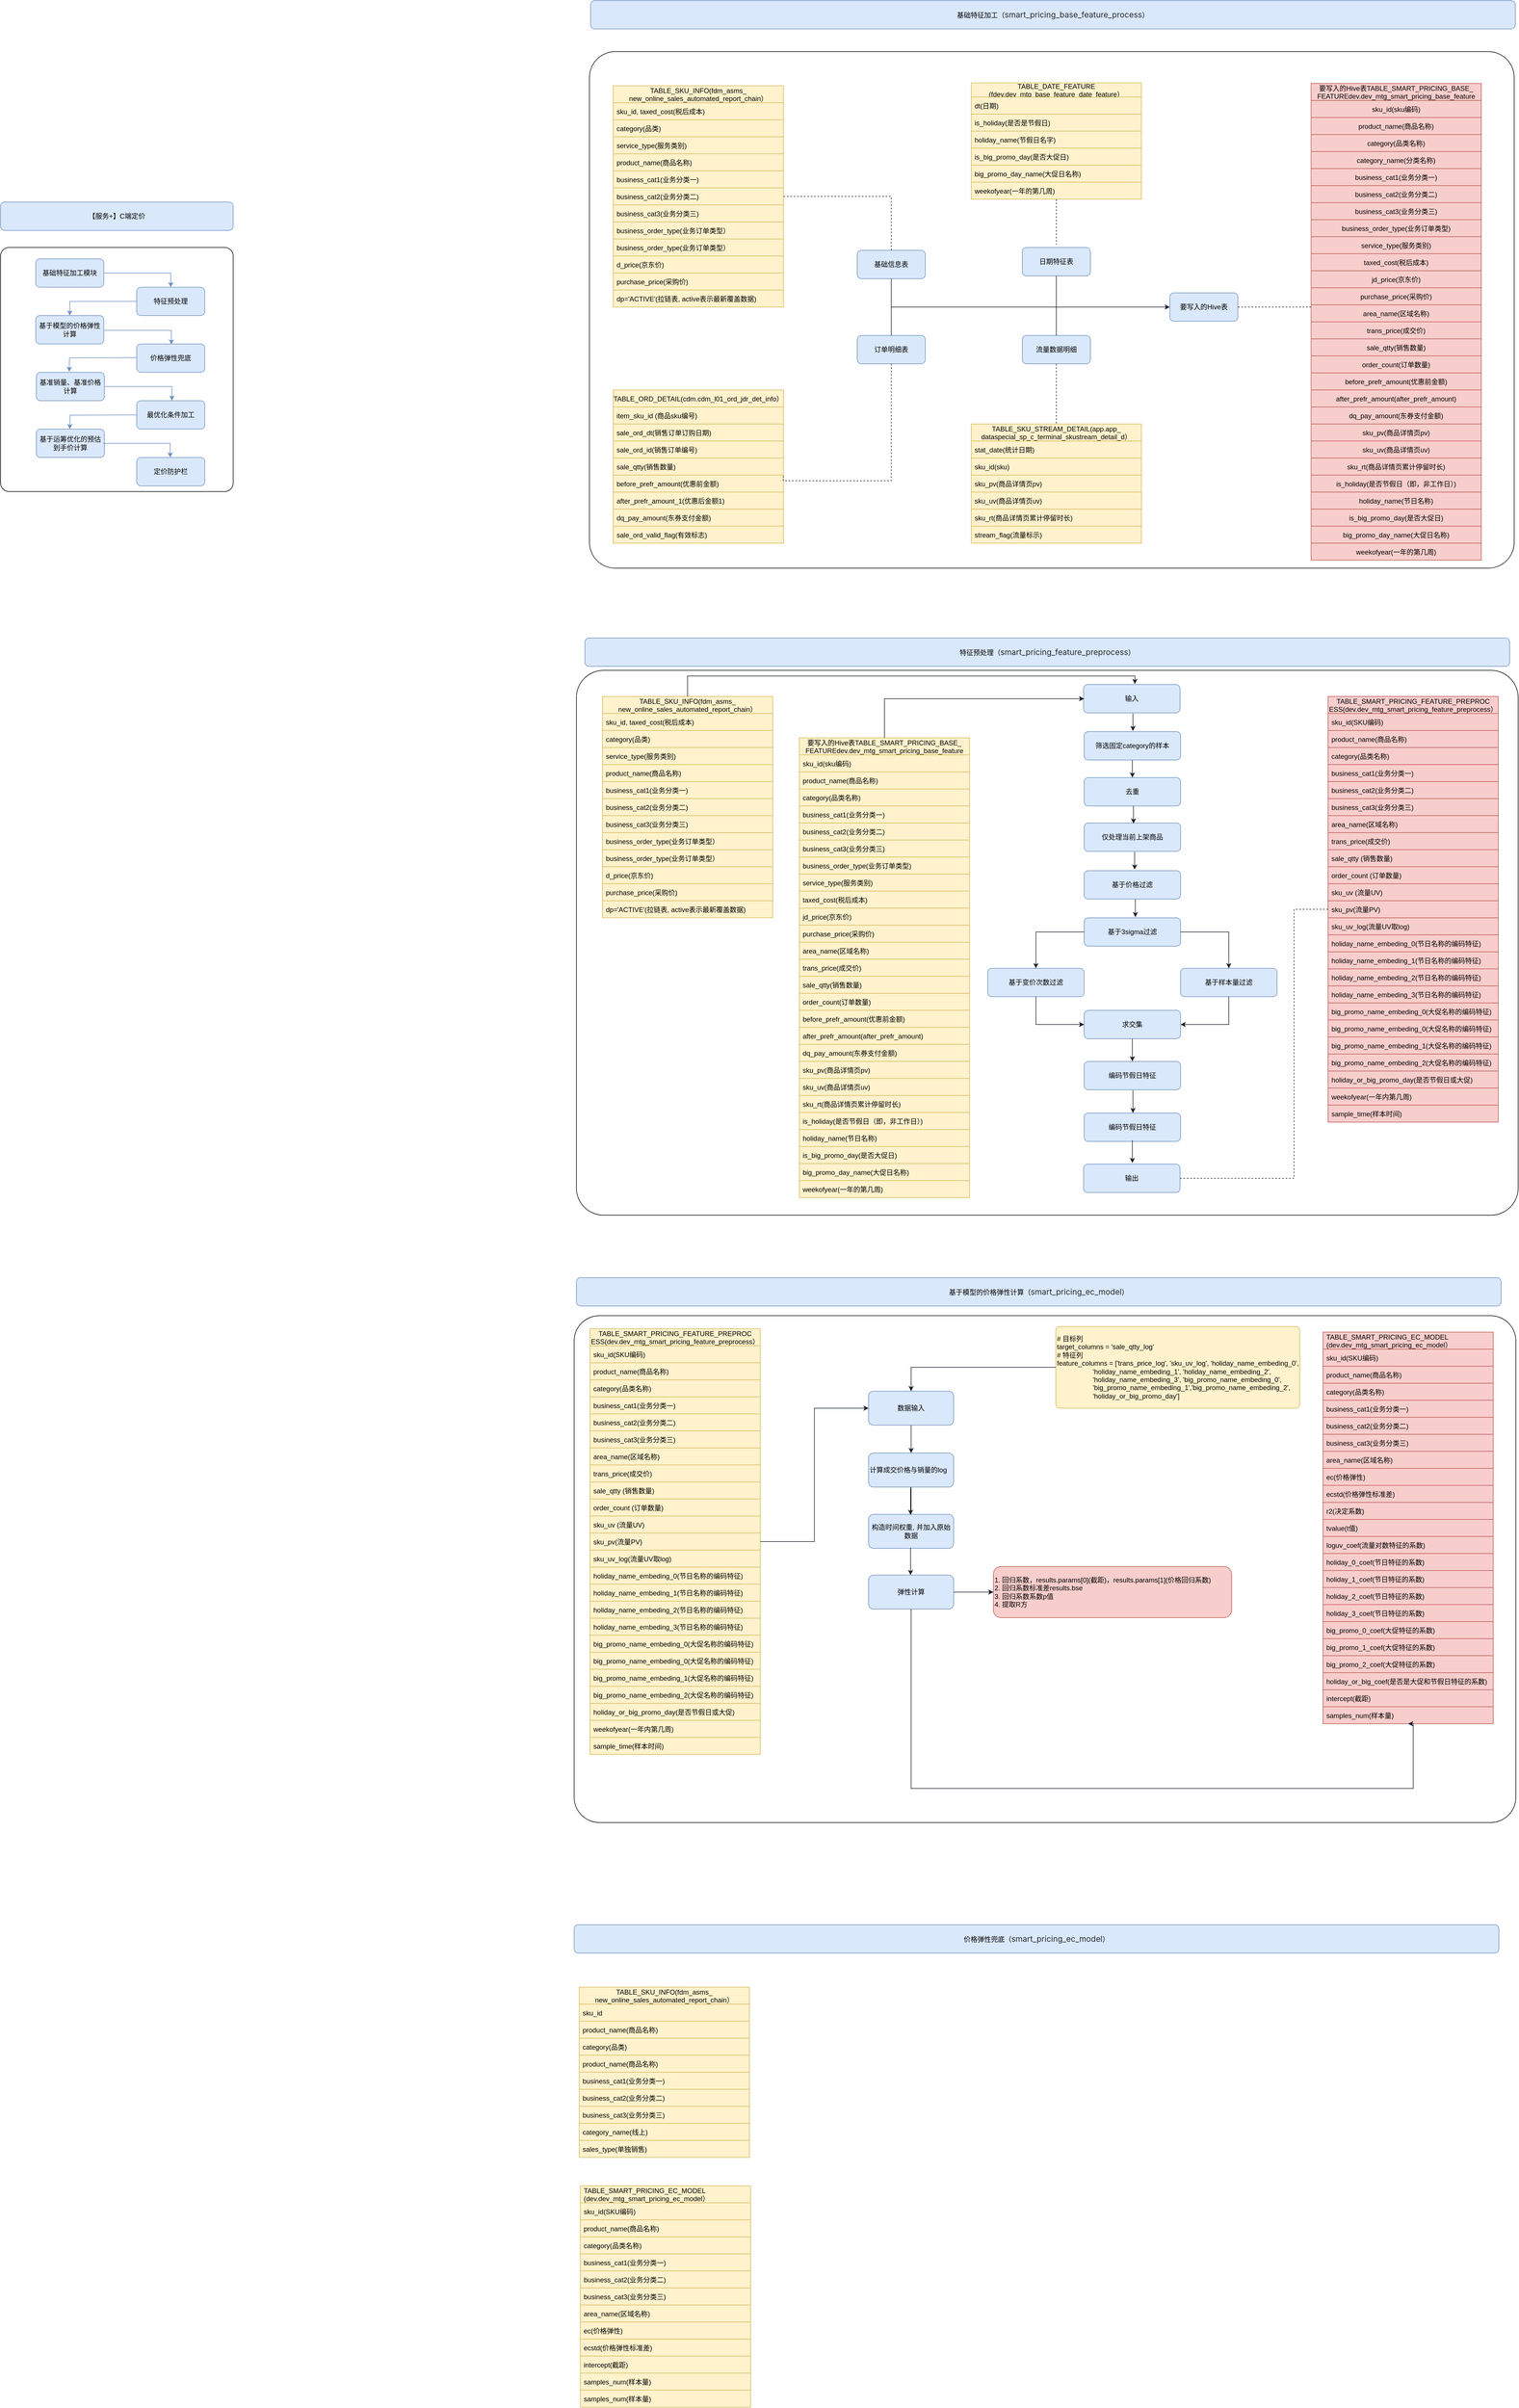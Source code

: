 <mxfile version="20.2.2" type="github">
  <diagram id="rA9bU17HEviZACzT6Bla" name="第 1 页">
    <mxGraphModel dx="1623" dy="2252" grid="1" gridSize="10" guides="1" tooltips="1" connect="1" arrows="1" fold="1" page="1" pageScale="1" pageWidth="827" pageHeight="1169" math="0" shadow="0">
      <root>
        <mxCell id="0" />
        <mxCell id="1" parent="0" />
        <mxCell id="k1O9Revn7S_Qjva8WgIn-345" value="" style="rounded=1;whiteSpace=wrap;html=1;arcSize=5;" parent="1" vertex="1">
          <mxGeometry x="1061" y="2037" width="1660" height="893" as="geometry" />
        </mxCell>
        <mxCell id="k1O9Revn7S_Qjva8WgIn-239" value="" style="rounded=1;whiteSpace=wrap;html=1;arcSize=5;" parent="1" vertex="1">
          <mxGeometry x="1065" y="900" width="1660" height="960" as="geometry" />
        </mxCell>
        <mxCell id="k1O9Revn7S_Qjva8WgIn-129" value="" style="rounded=1;whiteSpace=wrap;html=1;arcSize=5;" parent="1" vertex="1">
          <mxGeometry x="1088" y="-190" width="1630" height="910" as="geometry" />
        </mxCell>
        <mxCell id="YSsGzf-YjxrV3LL6Vg0g-29" value="" style="rounded=1;whiteSpace=wrap;html=1;enumerate=0;portConstraintRotation=1;fillStyle=auto;absoluteArcSize=1;arcSize=30;imageWidth=24;" parent="1" vertex="1">
          <mxGeometry x="50" y="155" width="410" height="430" as="geometry" />
        </mxCell>
        <mxCell id="YSsGzf-YjxrV3LL6Vg0g-1" value="基础特征加工模块" style="rounded=1;whiteSpace=wrap;html=1;fillColor=#dae8fc;strokeColor=#6c8ebf;" parent="1" vertex="1">
          <mxGeometry x="112" y="175" width="120" height="50" as="geometry" />
        </mxCell>
        <mxCell id="YSsGzf-YjxrV3LL6Vg0g-2" value="特征预处理" style="rounded=1;whiteSpace=wrap;html=1;fillColor=#dae8fc;strokeColor=#6c8ebf;" parent="1" vertex="1">
          <mxGeometry x="290" y="225" width="120" height="50" as="geometry" />
        </mxCell>
        <mxCell id="YSsGzf-YjxrV3LL6Vg0g-3" value="基于模型的价格弹性计算" style="rounded=1;whiteSpace=wrap;html=1;fillColor=#dae8fc;strokeColor=#6c8ebf;" parent="1" vertex="1">
          <mxGeometry x="112" y="275" width="120" height="50" as="geometry" />
        </mxCell>
        <mxCell id="YSsGzf-YjxrV3LL6Vg0g-4" value="价格弹性兜底" style="rounded=1;whiteSpace=wrap;html=1;fillColor=#dae8fc;strokeColor=#6c8ebf;" parent="1" vertex="1">
          <mxGeometry x="290" y="325" width="120" height="50" as="geometry" />
        </mxCell>
        <mxCell id="YSsGzf-YjxrV3LL6Vg0g-5" value="基准销量、基准价格计算" style="rounded=1;whiteSpace=wrap;html=1;fillColor=#dae8fc;strokeColor=#6c8ebf;" parent="1" vertex="1">
          <mxGeometry x="113" y="375" width="120" height="50" as="geometry" />
        </mxCell>
        <mxCell id="YSsGzf-YjxrV3LL6Vg0g-6" value="最优化条件加工" style="rounded=1;whiteSpace=wrap;html=1;fillColor=#dae8fc;strokeColor=#6c8ebf;" parent="1" vertex="1">
          <mxGeometry x="290" y="425" width="120" height="50" as="geometry" />
        </mxCell>
        <mxCell id="YSsGzf-YjxrV3LL6Vg0g-7" value="基于运筹优化的预估到手价计算" style="rounded=1;whiteSpace=wrap;html=1;fillColor=#dae8fc;strokeColor=#6c8ebf;" parent="1" vertex="1">
          <mxGeometry x="113" y="475" width="120" height="50" as="geometry" />
        </mxCell>
        <mxCell id="YSsGzf-YjxrV3LL6Vg0g-8" value="定价防护栏" style="rounded=1;whiteSpace=wrap;html=1;fillColor=#dae8fc;strokeColor=#6c8ebf;" parent="1" vertex="1">
          <mxGeometry x="290" y="525" width="120" height="50" as="geometry" />
        </mxCell>
        <mxCell id="YSsGzf-YjxrV3LL6Vg0g-9" value="【服务+】C端定价" style="rounded=1;whiteSpace=wrap;html=1;fillColor=#dae8fc;strokeColor=#6c8ebf;" parent="1" vertex="1">
          <mxGeometry x="50" y="75" width="410" height="50" as="geometry" />
        </mxCell>
        <mxCell id="YSsGzf-YjxrV3LL6Vg0g-17" value="" style="endArrow=classic;html=1;rounded=0;exitX=1;exitY=0.5;exitDx=0;exitDy=0;edgeStyle=orthogonalEdgeStyle;entryX=0.5;entryY=0;entryDx=0;entryDy=0;strokeColor=#6c8ebf;fillColor=#dae8fc;" parent="1" source="YSsGzf-YjxrV3LL6Vg0g-1" target="YSsGzf-YjxrV3LL6Vg0g-2" edge="1">
          <mxGeometry width="50" height="50" relative="1" as="geometry">
            <mxPoint x="233.0" y="65.0" as="sourcePoint" />
            <mxPoint x="350" y="215" as="targetPoint" />
            <Array as="points">
              <mxPoint x="350" y="200" />
            </Array>
          </mxGeometry>
        </mxCell>
        <mxCell id="YSsGzf-YjxrV3LL6Vg0g-18" value="" style="endArrow=classic;html=1;rounded=0;exitX=1;exitY=0.5;exitDx=0;exitDy=0;edgeStyle=orthogonalEdgeStyle;entryX=0.5;entryY=0;entryDx=0;entryDy=0;strokeColor=#6c8ebf;fillColor=#dae8fc;" parent="1" edge="1">
          <mxGeometry width="50" height="50" relative="1" as="geometry">
            <mxPoint x="234.0" y="400" as="sourcePoint" />
            <mxPoint x="352" y="425" as="targetPoint" />
            <Array as="points">
              <mxPoint x="352" y="400" />
            </Array>
          </mxGeometry>
        </mxCell>
        <mxCell id="YSsGzf-YjxrV3LL6Vg0g-19" value="" style="endArrow=classic;html=1;rounded=0;exitX=1;exitY=0.5;exitDx=0;exitDy=0;edgeStyle=orthogonalEdgeStyle;entryX=0.5;entryY=0;entryDx=0;entryDy=0;strokeColor=#6c8ebf;fillColor=#dae8fc;" parent="1" edge="1">
          <mxGeometry width="50" height="50" relative="1" as="geometry">
            <mxPoint x="233.0" y="301" as="sourcePoint" />
            <mxPoint x="351" y="326" as="targetPoint" />
            <Array as="points">
              <mxPoint x="351" y="301" />
            </Array>
          </mxGeometry>
        </mxCell>
        <mxCell id="YSsGzf-YjxrV3LL6Vg0g-21" value="" style="endArrow=classic;html=1;rounded=0;entryX=0.5;entryY=0;entryDx=0;entryDy=0;exitX=0;exitY=0.5;exitDx=0;exitDy=0;edgeStyle=orthogonalEdgeStyle;strokeColor=#6c8ebf;fillColor=#dae8fc;" parent="1" source="YSsGzf-YjxrV3LL6Vg0g-2" target="YSsGzf-YjxrV3LL6Vg0g-3" edge="1">
          <mxGeometry width="50" height="50" relative="1" as="geometry">
            <mxPoint y="310" as="sourcePoint" />
            <mxPoint x="122.0" y="310" as="targetPoint" />
          </mxGeometry>
        </mxCell>
        <mxCell id="YSsGzf-YjxrV3LL6Vg0g-22" value="" style="endArrow=classic;html=1;rounded=0;entryX=0.5;entryY=0;entryDx=0;entryDy=0;exitX=0;exitY=0.5;exitDx=0;exitDy=0;edgeStyle=orthogonalEdgeStyle;strokeColor=#6c8ebf;fillColor=#dae8fc;" parent="1" edge="1">
          <mxGeometry width="50" height="50" relative="1" as="geometry">
            <mxPoint x="289" y="349" as="sourcePoint" />
            <mxPoint x="171.0" y="374" as="targetPoint" />
          </mxGeometry>
        </mxCell>
        <mxCell id="YSsGzf-YjxrV3LL6Vg0g-23" value="" style="endArrow=classic;html=1;rounded=0;entryX=0.5;entryY=0;entryDx=0;entryDy=0;exitX=0;exitY=0.5;exitDx=0;exitDy=0;edgeStyle=orthogonalEdgeStyle;strokeColor=#6c8ebf;fillColor=#dae8fc;" parent="1" edge="1">
          <mxGeometry width="50" height="50" relative="1" as="geometry">
            <mxPoint x="290" y="450" as="sourcePoint" />
            <mxPoint x="172.0" y="475" as="targetPoint" />
          </mxGeometry>
        </mxCell>
        <mxCell id="YSsGzf-YjxrV3LL6Vg0g-25" value="" style="endArrow=classic;html=1;rounded=0;exitX=1;exitY=0.5;exitDx=0;exitDy=0;edgeStyle=orthogonalEdgeStyle;entryX=0.5;entryY=0;entryDx=0;entryDy=0;strokeColor=#6c8ebf;fillColor=#dae8fc;" parent="1" edge="1">
          <mxGeometry width="50" height="50" relative="1" as="geometry">
            <mxPoint x="231" y="500" as="sourcePoint" />
            <mxPoint x="349" y="525" as="targetPoint" />
            <Array as="points">
              <mxPoint x="349" y="500" />
            </Array>
          </mxGeometry>
        </mxCell>
        <mxCell id="k1O9Revn7S_Qjva8WgIn-3" value="订单明细表" style="rounded=1;whiteSpace=wrap;html=1;fillColor=#dae8fc;strokeColor=#6c8ebf;" parent="1" vertex="1">
          <mxGeometry x="1560" y="310" width="120" height="50" as="geometry" />
        </mxCell>
        <mxCell id="k1O9Revn7S_Qjva8WgIn-5" value="基础信息表" style="rounded=1;whiteSpace=wrap;html=1;fillColor=#dae8fc;strokeColor=#6c8ebf;" parent="1" vertex="1">
          <mxGeometry x="1560" y="160" width="120" height="50" as="geometry" />
        </mxCell>
        <mxCell id="k1O9Revn7S_Qjva8WgIn-6" value="日期特征表" style="rounded=1;whiteSpace=wrap;html=1;fillColor=#dae8fc;strokeColor=#6c8ebf;" parent="1" vertex="1">
          <mxGeometry x="1851" y="155" width="120" height="50" as="geometry" />
        </mxCell>
        <mxCell id="k1O9Revn7S_Qjva8WgIn-10" value="TABLE_SKU_INFO(fdm_asms_&#xa;new_online_sales_automated_report_chain）" style="swimlane;fontStyle=0;childLayout=stackLayout;horizontal=1;startSize=30;horizontalStack=0;resizeParent=1;resizeParentMax=0;resizeLast=0;collapsible=1;marginBottom=0;fillColor=#fff2cc;strokeColor=#d6b656;" parent="1" vertex="1">
          <mxGeometry x="1130" y="-130" width="300" height="390" as="geometry">
            <mxRectangle x="1260" y="400" width="330" height="30" as="alternateBounds" />
          </mxGeometry>
        </mxCell>
        <mxCell id="k1O9Revn7S_Qjva8WgIn-11" value="sku_id, taxed_cost(税后成本)" style="text;strokeColor=#d6b656;fillColor=#fff2cc;align=left;verticalAlign=middle;spacingLeft=4;spacingRight=4;overflow=hidden;points=[[0,0.5],[1,0.5]];portConstraint=eastwest;rotatable=0;" parent="k1O9Revn7S_Qjva8WgIn-10" vertex="1">
          <mxGeometry y="30" width="300" height="30" as="geometry" />
        </mxCell>
        <mxCell id="k1O9Revn7S_Qjva8WgIn-12" value="category(品类)" style="text;strokeColor=#d6b656;fillColor=#fff2cc;align=left;verticalAlign=middle;spacingLeft=4;spacingRight=4;overflow=hidden;points=[[0,0.5],[1,0.5]];portConstraint=eastwest;rotatable=0;" parent="k1O9Revn7S_Qjva8WgIn-10" vertex="1">
          <mxGeometry y="60" width="300" height="30" as="geometry" />
        </mxCell>
        <mxCell id="k1O9Revn7S_Qjva8WgIn-13" value="service_type(服务类别)" style="text;strokeColor=#d6b656;fillColor=#fff2cc;align=left;verticalAlign=middle;spacingLeft=4;spacingRight=4;overflow=hidden;points=[[0,0.5],[1,0.5]];portConstraint=eastwest;rotatable=0;" parent="k1O9Revn7S_Qjva8WgIn-10" vertex="1">
          <mxGeometry y="90" width="300" height="30" as="geometry" />
        </mxCell>
        <mxCell id="k1O9Revn7S_Qjva8WgIn-20" value="product_name(商品名称)" style="text;strokeColor=#d6b656;fillColor=#fff2cc;align=left;verticalAlign=middle;spacingLeft=4;spacingRight=4;overflow=hidden;points=[[0,0.5],[1,0.5]];portConstraint=eastwest;rotatable=0;" parent="k1O9Revn7S_Qjva8WgIn-10" vertex="1">
          <mxGeometry y="120" width="300" height="30" as="geometry" />
        </mxCell>
        <mxCell id="k1O9Revn7S_Qjva8WgIn-21" value="business_cat1(业务分类一)" style="text;strokeColor=#d6b656;fillColor=#fff2cc;align=left;verticalAlign=middle;spacingLeft=4;spacingRight=4;overflow=hidden;points=[[0,0.5],[1,0.5]];portConstraint=eastwest;rotatable=0;" parent="k1O9Revn7S_Qjva8WgIn-10" vertex="1">
          <mxGeometry y="150" width="300" height="30" as="geometry" />
        </mxCell>
        <mxCell id="k1O9Revn7S_Qjva8WgIn-22" value="business_cat2(业务分类二)" style="text;strokeColor=#d6b656;fillColor=#fff2cc;align=left;verticalAlign=middle;spacingLeft=4;spacingRight=4;overflow=hidden;points=[[0,0.5],[1,0.5]];portConstraint=eastwest;rotatable=0;" parent="k1O9Revn7S_Qjva8WgIn-10" vertex="1">
          <mxGeometry y="180" width="300" height="30" as="geometry" />
        </mxCell>
        <mxCell id="k1O9Revn7S_Qjva8WgIn-23" value="business_cat3(业务分类三)" style="text;strokeColor=#d6b656;fillColor=#fff2cc;align=left;verticalAlign=middle;spacingLeft=4;spacingRight=4;overflow=hidden;points=[[0,0.5],[1,0.5]];portConstraint=eastwest;rotatable=0;" parent="k1O9Revn7S_Qjva8WgIn-10" vertex="1">
          <mxGeometry y="210" width="300" height="30" as="geometry" />
        </mxCell>
        <mxCell id="k1O9Revn7S_Qjva8WgIn-24" value="business_order_type(业务订单类型）" style="text;strokeColor=#d6b656;fillColor=#fff2cc;align=left;verticalAlign=middle;spacingLeft=4;spacingRight=4;overflow=hidden;points=[[0,0.5],[1,0.5]];portConstraint=eastwest;rotatable=0;" parent="k1O9Revn7S_Qjva8WgIn-10" vertex="1">
          <mxGeometry y="240" width="300" height="30" as="geometry" />
        </mxCell>
        <mxCell id="k1O9Revn7S_Qjva8WgIn-25" value="business_order_type(业务订单类型）" style="text;strokeColor=#d6b656;fillColor=#fff2cc;align=left;verticalAlign=middle;spacingLeft=4;spacingRight=4;overflow=hidden;points=[[0,0.5],[1,0.5]];portConstraint=eastwest;rotatable=0;" parent="k1O9Revn7S_Qjva8WgIn-10" vertex="1">
          <mxGeometry y="270" width="300" height="30" as="geometry" />
        </mxCell>
        <mxCell id="k1O9Revn7S_Qjva8WgIn-26" value="d_price(京东价)" style="text;strokeColor=#d6b656;fillColor=#fff2cc;align=left;verticalAlign=middle;spacingLeft=4;spacingRight=4;overflow=hidden;points=[[0,0.5],[1,0.5]];portConstraint=eastwest;rotatable=0;" parent="k1O9Revn7S_Qjva8WgIn-10" vertex="1">
          <mxGeometry y="300" width="300" height="30" as="geometry" />
        </mxCell>
        <mxCell id="k1O9Revn7S_Qjva8WgIn-27" value="purchase_price(采购价)" style="text;strokeColor=#d6b656;fillColor=#fff2cc;align=left;verticalAlign=middle;spacingLeft=4;spacingRight=4;overflow=hidden;points=[[0,0.5],[1,0.5]];portConstraint=eastwest;rotatable=0;" parent="k1O9Revn7S_Qjva8WgIn-10" vertex="1">
          <mxGeometry y="330" width="300" height="30" as="geometry" />
        </mxCell>
        <mxCell id="k1O9Revn7S_Qjva8WgIn-28" value="dp=&#39;ACTIVE&#39;(拉链表, active表示最新覆盖数据)" style="text;strokeColor=#d6b656;fillColor=#fff2cc;align=left;verticalAlign=middle;spacingLeft=4;spacingRight=4;overflow=hidden;points=[[0,0.5],[1,0.5]];portConstraint=eastwest;rotatable=0;" parent="k1O9Revn7S_Qjva8WgIn-10" vertex="1">
          <mxGeometry y="360" width="300" height="30" as="geometry" />
        </mxCell>
        <mxCell id="k1O9Revn7S_Qjva8WgIn-29" value="TABLE_ORD_DETAIL(cdm.cdm_l01_ord_jdr_det_info）" style="swimlane;fontStyle=0;childLayout=stackLayout;horizontal=1;startSize=30;horizontalStack=0;resizeParent=1;resizeParentMax=0;resizeLast=0;collapsible=1;marginBottom=0;fillColor=#fff2cc;strokeColor=#d6b656;" parent="1" vertex="1">
          <mxGeometry x="1130" y="406" width="300" height="270" as="geometry">
            <mxRectangle x="1130" y="280" width="330" height="30" as="alternateBounds" />
          </mxGeometry>
        </mxCell>
        <mxCell id="k1O9Revn7S_Qjva8WgIn-40" value="item_sku_id (商品sku编号)" style="text;strokeColor=#d6b656;fillColor=#fff2cc;align=left;verticalAlign=middle;spacingLeft=4;spacingRight=4;overflow=hidden;points=[[0,0.5],[1,0.5]];portConstraint=eastwest;rotatable=0;" parent="k1O9Revn7S_Qjva8WgIn-29" vertex="1">
          <mxGeometry y="30" width="300" height="30" as="geometry" />
        </mxCell>
        <mxCell id="k1O9Revn7S_Qjva8WgIn-49" value="sale_ord_dt(销售订单订购日期)" style="text;strokeColor=#d6b656;fillColor=#fff2cc;align=left;verticalAlign=middle;spacingLeft=4;spacingRight=4;overflow=hidden;points=[[0,0.5],[1,0.5]];portConstraint=eastwest;rotatable=0;" parent="k1O9Revn7S_Qjva8WgIn-29" vertex="1">
          <mxGeometry y="60" width="300" height="30" as="geometry" />
        </mxCell>
        <mxCell id="k1O9Revn7S_Qjva8WgIn-42" value="sale_ord_id(销售订单编号)" style="text;strokeColor=#d6b656;fillColor=#fff2cc;align=left;verticalAlign=middle;spacingLeft=4;spacingRight=4;overflow=hidden;points=[[0,0.5],[1,0.5]];portConstraint=eastwest;rotatable=0;" parent="k1O9Revn7S_Qjva8WgIn-29" vertex="1">
          <mxGeometry y="90" width="300" height="30" as="geometry" />
        </mxCell>
        <mxCell id="k1O9Revn7S_Qjva8WgIn-43" value="sale_qtty(销售数量)" style="text;strokeColor=#d6b656;fillColor=#fff2cc;align=left;verticalAlign=middle;spacingLeft=4;spacingRight=4;overflow=hidden;points=[[0,0.5],[1,0.5]];portConstraint=eastwest;rotatable=0;" parent="k1O9Revn7S_Qjva8WgIn-29" vertex="1">
          <mxGeometry y="120" width="300" height="30" as="geometry" />
        </mxCell>
        <mxCell id="k1O9Revn7S_Qjva8WgIn-44" value="before_prefr_amount(优惠前金额)" style="text;strokeColor=#d6b656;fillColor=#fff2cc;align=left;verticalAlign=middle;spacingLeft=4;spacingRight=4;overflow=hidden;points=[[0,0.5],[1,0.5]];portConstraint=eastwest;rotatable=0;" parent="k1O9Revn7S_Qjva8WgIn-29" vertex="1">
          <mxGeometry y="150" width="300" height="30" as="geometry" />
        </mxCell>
        <mxCell id="k1O9Revn7S_Qjva8WgIn-45" value="after_prefr_amount_1(优惠后金额1)" style="text;strokeColor=#d6b656;fillColor=#fff2cc;align=left;verticalAlign=middle;spacingLeft=4;spacingRight=4;overflow=hidden;points=[[0,0.5],[1,0.5]];portConstraint=eastwest;rotatable=0;" parent="k1O9Revn7S_Qjva8WgIn-29" vertex="1">
          <mxGeometry y="180" width="300" height="30" as="geometry" />
        </mxCell>
        <mxCell id="k1O9Revn7S_Qjva8WgIn-46" value="dq_pay_amount(东券支付金额)" style="text;strokeColor=#d6b656;fillColor=#fff2cc;align=left;verticalAlign=middle;spacingLeft=4;spacingRight=4;overflow=hidden;points=[[0,0.5],[1,0.5]];portConstraint=eastwest;rotatable=0;" parent="k1O9Revn7S_Qjva8WgIn-29" vertex="1">
          <mxGeometry y="210" width="300" height="30" as="geometry" />
        </mxCell>
        <mxCell id="k1O9Revn7S_Qjva8WgIn-48" value="sale_ord_valid_flag(有效标志)" style="text;strokeColor=#d6b656;fillColor=#fff2cc;align=left;verticalAlign=middle;spacingLeft=4;spacingRight=4;overflow=hidden;points=[[0,0.5],[1,0.5]];portConstraint=eastwest;rotatable=0;" parent="k1O9Revn7S_Qjva8WgIn-29" vertex="1">
          <mxGeometry y="240" width="300" height="30" as="geometry" />
        </mxCell>
        <mxCell id="k1O9Revn7S_Qjva8WgIn-50" value="TABLE_DATE_FEATURE&#xa;(fdev.dev_mtg_base_feature_date_feature）" style="swimlane;fontStyle=0;childLayout=stackLayout;horizontal=1;startSize=25;horizontalStack=0;resizeParent=1;resizeParentMax=0;resizeLast=0;collapsible=1;marginBottom=0;fillColor=#fff2cc;strokeColor=#d6b656;" parent="1" vertex="1">
          <mxGeometry x="1761" y="-135" width="300" height="205" as="geometry">
            <mxRectangle x="1260" y="400" width="330" height="30" as="alternateBounds" />
          </mxGeometry>
        </mxCell>
        <mxCell id="k1O9Revn7S_Qjva8WgIn-51" value="dt(日期)" style="text;strokeColor=#d6b656;fillColor=#fff2cc;align=left;verticalAlign=middle;spacingLeft=4;spacingRight=4;overflow=hidden;points=[[0,0.5],[1,0.5]];portConstraint=eastwest;rotatable=0;" parent="k1O9Revn7S_Qjva8WgIn-50" vertex="1">
          <mxGeometry y="25" width="300" height="30" as="geometry" />
        </mxCell>
        <mxCell id="k1O9Revn7S_Qjva8WgIn-63" value="is_holiday(是否是节假日)" style="text;strokeColor=#d6b656;fillColor=#fff2cc;align=left;verticalAlign=middle;spacingLeft=4;spacingRight=4;overflow=hidden;points=[[0,0.5],[1,0.5]];portConstraint=eastwest;rotatable=0;" parent="k1O9Revn7S_Qjva8WgIn-50" vertex="1">
          <mxGeometry y="55" width="300" height="30" as="geometry" />
        </mxCell>
        <mxCell id="k1O9Revn7S_Qjva8WgIn-64" value="holiday_name(节假日名字)" style="text;strokeColor=#d6b656;fillColor=#fff2cc;align=left;verticalAlign=middle;spacingLeft=4;spacingRight=4;overflow=hidden;points=[[0,0.5],[1,0.5]];portConstraint=eastwest;rotatable=0;" parent="k1O9Revn7S_Qjva8WgIn-50" vertex="1">
          <mxGeometry y="85" width="300" height="30" as="geometry" />
        </mxCell>
        <mxCell id="k1O9Revn7S_Qjva8WgIn-65" value="is_big_promo_day(是否大促日)" style="text;strokeColor=#d6b656;fillColor=#fff2cc;align=left;verticalAlign=middle;spacingLeft=4;spacingRight=4;overflow=hidden;points=[[0,0.5],[1,0.5]];portConstraint=eastwest;rotatable=0;" parent="k1O9Revn7S_Qjva8WgIn-50" vertex="1">
          <mxGeometry y="115" width="300" height="30" as="geometry" />
        </mxCell>
        <mxCell id="k1O9Revn7S_Qjva8WgIn-66" value="big_promo_day_name(大促日名称)" style="text;strokeColor=#d6b656;fillColor=#fff2cc;align=left;verticalAlign=middle;spacingLeft=4;spacingRight=4;overflow=hidden;points=[[0,0.5],[1,0.5]];portConstraint=eastwest;rotatable=0;" parent="k1O9Revn7S_Qjva8WgIn-50" vertex="1">
          <mxGeometry y="145" width="300" height="30" as="geometry" />
        </mxCell>
        <mxCell id="k1O9Revn7S_Qjva8WgIn-67" value="weekofyear(一年的第几周)" style="text;strokeColor=#d6b656;fillColor=#fff2cc;align=left;verticalAlign=middle;spacingLeft=4;spacingRight=4;overflow=hidden;points=[[0,0.5],[1,0.5]];portConstraint=eastwest;rotatable=0;" parent="k1O9Revn7S_Qjva8WgIn-50" vertex="1">
          <mxGeometry y="175" width="300" height="30" as="geometry" />
        </mxCell>
        <mxCell id="k1O9Revn7S_Qjva8WgIn-68" value="流量数据明细" style="rounded=1;whiteSpace=wrap;html=1;fillColor=#dae8fc;strokeColor=#6c8ebf;" parent="1" vertex="1">
          <mxGeometry x="1851" y="310" width="120" height="50" as="geometry" />
        </mxCell>
        <mxCell id="k1O9Revn7S_Qjva8WgIn-69" value="TABLE_SKU_STREAM_DETAIL(app.app_&#xa;dataspecial_sp_c_terminal_skustream_detail_d）" style="swimlane;fontStyle=0;childLayout=stackLayout;horizontal=1;startSize=30;horizontalStack=0;resizeParent=1;resizeParentMax=0;resizeLast=0;collapsible=1;marginBottom=0;fillColor=#fff2cc;strokeColor=#d6b656;" parent="1" vertex="1">
          <mxGeometry x="1761" y="466" width="300" height="210" as="geometry">
            <mxRectangle x="1260" y="400" width="330" height="30" as="alternateBounds" />
          </mxGeometry>
        </mxCell>
        <mxCell id="k1O9Revn7S_Qjva8WgIn-70" value="stat_date(统计日期)" style="text;strokeColor=#d6b656;fillColor=#fff2cc;align=left;verticalAlign=middle;spacingLeft=4;spacingRight=4;overflow=hidden;points=[[0,0.5],[1,0.5]];portConstraint=eastwest;rotatable=0;" parent="k1O9Revn7S_Qjva8WgIn-69" vertex="1">
          <mxGeometry y="30" width="300" height="30" as="geometry" />
        </mxCell>
        <mxCell id="k1O9Revn7S_Qjva8WgIn-76" value="sku_id(sku)" style="text;strokeColor=#d6b656;fillColor=#fff2cc;align=left;verticalAlign=middle;spacingLeft=4;spacingRight=4;overflow=hidden;points=[[0,0.5],[1,0.5]];portConstraint=eastwest;rotatable=0;" parent="k1O9Revn7S_Qjva8WgIn-69" vertex="1">
          <mxGeometry y="60" width="300" height="30" as="geometry" />
        </mxCell>
        <mxCell id="k1O9Revn7S_Qjva8WgIn-77" value="sku_pv(商品详情页pv)" style="text;strokeColor=#d6b656;fillColor=#fff2cc;align=left;verticalAlign=middle;spacingLeft=4;spacingRight=4;overflow=hidden;points=[[0,0.5],[1,0.5]];portConstraint=eastwest;rotatable=0;" parent="k1O9Revn7S_Qjva8WgIn-69" vertex="1">
          <mxGeometry y="90" width="300" height="30" as="geometry" />
        </mxCell>
        <mxCell id="k1O9Revn7S_Qjva8WgIn-78" value="sku_uv(商品详情页uv)" style="text;strokeColor=#d6b656;fillColor=#fff2cc;align=left;verticalAlign=middle;spacingLeft=4;spacingRight=4;overflow=hidden;points=[[0,0.5],[1,0.5]];portConstraint=eastwest;rotatable=0;" parent="k1O9Revn7S_Qjva8WgIn-69" vertex="1">
          <mxGeometry y="120" width="300" height="30" as="geometry" />
        </mxCell>
        <mxCell id="k1O9Revn7S_Qjva8WgIn-79" value="sku_rt(商品详情页累计停留时长)" style="text;strokeColor=#d6b656;fillColor=#fff2cc;align=left;verticalAlign=middle;spacingLeft=4;spacingRight=4;overflow=hidden;points=[[0,0.5],[1,0.5]];portConstraint=eastwest;rotatable=0;" parent="k1O9Revn7S_Qjva8WgIn-69" vertex="1">
          <mxGeometry y="150" width="300" height="30" as="geometry" />
        </mxCell>
        <mxCell id="k1O9Revn7S_Qjva8WgIn-80" value="stream_flag(流量标示)" style="text;strokeColor=#d6b656;fillColor=#fff2cc;align=left;verticalAlign=middle;spacingLeft=4;spacingRight=4;overflow=hidden;points=[[0,0.5],[1,0.5]];portConstraint=eastwest;rotatable=0;" parent="k1O9Revn7S_Qjva8WgIn-69" vertex="1">
          <mxGeometry y="180" width="300" height="30" as="geometry" />
        </mxCell>
        <mxCell id="k1O9Revn7S_Qjva8WgIn-81" value="要写入的Hive表TABLE_SMART_PRICING_BASE_&#xa;FEATUREdev.dev_mtg_smart_pricing_base_feature" style="swimlane;fontStyle=0;childLayout=stackLayout;horizontal=1;startSize=30;horizontalStack=0;resizeParent=1;resizeParentMax=0;resizeLast=0;collapsible=1;marginBottom=0;fillColor=#f8cecc;strokeColor=#b85450;" parent="1" vertex="1">
          <mxGeometry x="2360" y="-134" width="300" height="840" as="geometry">
            <mxRectangle x="1260" y="400" width="330" height="30" as="alternateBounds" />
          </mxGeometry>
        </mxCell>
        <mxCell id="k1O9Revn7S_Qjva8WgIn-86" value="sku_id(sku编码)" style="text;strokeColor=#b85450;fillColor=#f8cecc;align=center;verticalAlign=middle;spacingLeft=4;spacingRight=4;overflow=hidden;points=[[0,0.5],[1,0.5]];portConstraint=eastwest;rotatable=0;fontStyle=0;startSize=30;" parent="k1O9Revn7S_Qjva8WgIn-81" vertex="1">
          <mxGeometry y="30" width="300" height="30" as="geometry" />
        </mxCell>
        <mxCell id="k1O9Revn7S_Qjva8WgIn-89" value="product_name(商品名称)" style="text;strokeColor=#b85450;fillColor=#f8cecc;align=center;verticalAlign=middle;spacingLeft=4;spacingRight=4;overflow=hidden;points=[[0,0.5],[1,0.5]];portConstraint=eastwest;rotatable=0;fontStyle=0;startSize=30;" parent="k1O9Revn7S_Qjva8WgIn-81" vertex="1">
          <mxGeometry y="60" width="300" height="30" as="geometry" />
        </mxCell>
        <mxCell id="k1O9Revn7S_Qjva8WgIn-93" value="category(品类名称)" style="text;strokeColor=#b85450;fillColor=#f8cecc;align=center;verticalAlign=middle;spacingLeft=4;spacingRight=4;overflow=hidden;points=[[0,0.5],[1,0.5]];portConstraint=eastwest;rotatable=0;fontStyle=0;startSize=30;" parent="k1O9Revn7S_Qjva8WgIn-81" vertex="1">
          <mxGeometry y="90" width="300" height="30" as="geometry" />
        </mxCell>
        <mxCell id="k1O9Revn7S_Qjva8WgIn-218" value="category_name(分类名称)" style="text;strokeColor=#b85450;fillColor=#f8cecc;align=center;verticalAlign=middle;spacingLeft=4;spacingRight=4;overflow=hidden;points=[[0,0.5],[1,0.5]];portConstraint=eastwest;rotatable=0;fontStyle=0;startSize=30;" parent="k1O9Revn7S_Qjva8WgIn-81" vertex="1">
          <mxGeometry y="120" width="300" height="30" as="geometry" />
        </mxCell>
        <mxCell id="k1O9Revn7S_Qjva8WgIn-94" value="business_cat1(业务分类一)" style="text;strokeColor=#b85450;fillColor=#f8cecc;align=center;verticalAlign=middle;spacingLeft=4;spacingRight=4;overflow=hidden;points=[[0,0.5],[1,0.5]];portConstraint=eastwest;rotatable=0;fontStyle=0;startSize=30;" parent="k1O9Revn7S_Qjva8WgIn-81" vertex="1">
          <mxGeometry y="150" width="300" height="30" as="geometry" />
        </mxCell>
        <mxCell id="k1O9Revn7S_Qjva8WgIn-95" value="business_cat2(业务分类二)" style="text;strokeColor=#b85450;fillColor=#f8cecc;align=center;verticalAlign=middle;spacingLeft=4;spacingRight=4;overflow=hidden;points=[[0,0.5],[1,0.5]];portConstraint=eastwest;rotatable=0;fontStyle=0;startSize=30;" parent="k1O9Revn7S_Qjva8WgIn-81" vertex="1">
          <mxGeometry y="180" width="300" height="30" as="geometry" />
        </mxCell>
        <mxCell id="k1O9Revn7S_Qjva8WgIn-96" value="business_cat3(业务分类三)" style="text;strokeColor=#b85450;fillColor=#f8cecc;align=center;verticalAlign=middle;spacingLeft=4;spacingRight=4;overflow=hidden;points=[[0,0.5],[1,0.5]];portConstraint=eastwest;rotatable=0;fontStyle=0;startSize=30;" parent="k1O9Revn7S_Qjva8WgIn-81" vertex="1">
          <mxGeometry y="210" width="300" height="30" as="geometry" />
        </mxCell>
        <mxCell id="k1O9Revn7S_Qjva8WgIn-97" value="business_order_type(业务订单类型)" style="text;strokeColor=#b85450;fillColor=#f8cecc;align=center;verticalAlign=middle;spacingLeft=4;spacingRight=4;overflow=hidden;points=[[0,0.5],[1,0.5]];portConstraint=eastwest;rotatable=0;fontStyle=0;startSize=30;" parent="k1O9Revn7S_Qjva8WgIn-81" vertex="1">
          <mxGeometry y="240" width="300" height="30" as="geometry" />
        </mxCell>
        <mxCell id="k1O9Revn7S_Qjva8WgIn-98" value="service_type(服务类别)" style="text;strokeColor=#b85450;fillColor=#f8cecc;align=center;verticalAlign=middle;spacingLeft=4;spacingRight=4;overflow=hidden;points=[[0,0.5],[1,0.5]];portConstraint=eastwest;rotatable=0;fontStyle=0;startSize=30;" parent="k1O9Revn7S_Qjva8WgIn-81" vertex="1">
          <mxGeometry y="270" width="300" height="30" as="geometry" />
        </mxCell>
        <mxCell id="k1O9Revn7S_Qjva8WgIn-99" value="taxed_cost(税后成本)" style="text;strokeColor=#b85450;fillColor=#f8cecc;align=center;verticalAlign=middle;spacingLeft=4;spacingRight=4;overflow=hidden;points=[[0,0.5],[1,0.5]];portConstraint=eastwest;rotatable=0;fontStyle=0;startSize=30;" parent="k1O9Revn7S_Qjva8WgIn-81" vertex="1">
          <mxGeometry y="300" width="300" height="30" as="geometry" />
        </mxCell>
        <mxCell id="k1O9Revn7S_Qjva8WgIn-100" value="jd_price(京东价)" style="text;strokeColor=#b85450;fillColor=#f8cecc;align=center;verticalAlign=middle;spacingLeft=4;spacingRight=4;overflow=hidden;points=[[0,0.5],[1,0.5]];portConstraint=eastwest;rotatable=0;fontStyle=0;startSize=30;" parent="k1O9Revn7S_Qjva8WgIn-81" vertex="1">
          <mxGeometry y="330" width="300" height="30" as="geometry" />
        </mxCell>
        <mxCell id="k1O9Revn7S_Qjva8WgIn-101" value="purchase_price(采购价)" style="text;strokeColor=#b85450;fillColor=#f8cecc;align=center;verticalAlign=middle;spacingLeft=4;spacingRight=4;overflow=hidden;points=[[0,0.5],[1,0.5]];portConstraint=eastwest;rotatable=0;fontStyle=0;startSize=30;" parent="k1O9Revn7S_Qjva8WgIn-81" vertex="1">
          <mxGeometry y="360" width="300" height="30" as="geometry" />
        </mxCell>
        <mxCell id="k1O9Revn7S_Qjva8WgIn-102" value="area_name(区域名称)" style="text;strokeColor=#b85450;fillColor=#f8cecc;align=center;verticalAlign=middle;spacingLeft=4;spacingRight=4;overflow=hidden;points=[[0,0.5],[1,0.5]];portConstraint=eastwest;rotatable=0;fontStyle=0;startSize=30;" parent="k1O9Revn7S_Qjva8WgIn-81" vertex="1">
          <mxGeometry y="390" width="300" height="30" as="geometry" />
        </mxCell>
        <mxCell id="k1O9Revn7S_Qjva8WgIn-103" value="trans_price(成交价)" style="text;strokeColor=#b85450;fillColor=#f8cecc;align=center;verticalAlign=middle;spacingLeft=4;spacingRight=4;overflow=hidden;points=[[0,0.5],[1,0.5]];portConstraint=eastwest;rotatable=0;fontStyle=0;startSize=30;" parent="k1O9Revn7S_Qjva8WgIn-81" vertex="1">
          <mxGeometry y="420" width="300" height="30" as="geometry" />
        </mxCell>
        <mxCell id="k1O9Revn7S_Qjva8WgIn-104" value="sale_qtty(销售数量)" style="text;strokeColor=#b85450;fillColor=#f8cecc;align=center;verticalAlign=middle;spacingLeft=4;spacingRight=4;overflow=hidden;points=[[0,0.5],[1,0.5]];portConstraint=eastwest;rotatable=0;fontStyle=0;startSize=30;" parent="k1O9Revn7S_Qjva8WgIn-81" vertex="1">
          <mxGeometry y="450" width="300" height="30" as="geometry" />
        </mxCell>
        <mxCell id="k1O9Revn7S_Qjva8WgIn-105" value="order_count(订单数量)" style="text;strokeColor=#b85450;fillColor=#f8cecc;align=center;verticalAlign=middle;spacingLeft=4;spacingRight=4;overflow=hidden;points=[[0,0.5],[1,0.5]];portConstraint=eastwest;rotatable=0;fontStyle=0;startSize=30;" parent="k1O9Revn7S_Qjva8WgIn-81" vertex="1">
          <mxGeometry y="480" width="300" height="30" as="geometry" />
        </mxCell>
        <mxCell id="k1O9Revn7S_Qjva8WgIn-106" value="before_prefr_amount(优惠前金额)" style="text;strokeColor=#b85450;fillColor=#f8cecc;align=center;verticalAlign=middle;spacingLeft=4;spacingRight=4;overflow=hidden;points=[[0,0.5],[1,0.5]];portConstraint=eastwest;rotatable=0;fontStyle=0;startSize=30;" parent="k1O9Revn7S_Qjva8WgIn-81" vertex="1">
          <mxGeometry y="510" width="300" height="30" as="geometry" />
        </mxCell>
        <mxCell id="k1O9Revn7S_Qjva8WgIn-107" value="after_prefr_amount(after_prefr_amount)" style="text;strokeColor=#b85450;fillColor=#f8cecc;align=center;verticalAlign=middle;spacingLeft=4;spacingRight=4;overflow=hidden;points=[[0,0.5],[1,0.5]];portConstraint=eastwest;rotatable=0;fontStyle=0;startSize=30;" parent="k1O9Revn7S_Qjva8WgIn-81" vertex="1">
          <mxGeometry y="540" width="300" height="30" as="geometry" />
        </mxCell>
        <mxCell id="k1O9Revn7S_Qjva8WgIn-108" value="dq_pay_amount(东券支付金额)" style="text;strokeColor=#b85450;fillColor=#f8cecc;align=center;verticalAlign=middle;spacingLeft=4;spacingRight=4;overflow=hidden;points=[[0,0.5],[1,0.5]];portConstraint=eastwest;rotatable=0;fontStyle=0;startSize=30;" parent="k1O9Revn7S_Qjva8WgIn-81" vertex="1">
          <mxGeometry y="570" width="300" height="30" as="geometry" />
        </mxCell>
        <mxCell id="k1O9Revn7S_Qjva8WgIn-109" value="sku_pv(商品详情页pv)" style="text;strokeColor=#b85450;fillColor=#f8cecc;align=center;verticalAlign=middle;spacingLeft=4;spacingRight=4;overflow=hidden;points=[[0,0.5],[1,0.5]];portConstraint=eastwest;rotatable=0;fontStyle=0;startSize=30;" parent="k1O9Revn7S_Qjva8WgIn-81" vertex="1">
          <mxGeometry y="600" width="300" height="30" as="geometry" />
        </mxCell>
        <mxCell id="k1O9Revn7S_Qjva8WgIn-110" value="sku_uv(商品详情页uv)" style="text;strokeColor=#b85450;fillColor=#f8cecc;align=center;verticalAlign=middle;spacingLeft=4;spacingRight=4;overflow=hidden;points=[[0,0.5],[1,0.5]];portConstraint=eastwest;rotatable=0;fontStyle=0;startSize=30;" parent="k1O9Revn7S_Qjva8WgIn-81" vertex="1">
          <mxGeometry y="630" width="300" height="30" as="geometry" />
        </mxCell>
        <mxCell id="k1O9Revn7S_Qjva8WgIn-111" value="sku_rt(商品详情页累计停留时长)" style="text;strokeColor=#b85450;fillColor=#f8cecc;align=center;verticalAlign=middle;spacingLeft=4;spacingRight=4;overflow=hidden;points=[[0,0.5],[1,0.5]];portConstraint=eastwest;rotatable=0;fontStyle=0;startSize=30;" parent="k1O9Revn7S_Qjva8WgIn-81" vertex="1">
          <mxGeometry y="660" width="300" height="30" as="geometry" />
        </mxCell>
        <mxCell id="k1O9Revn7S_Qjva8WgIn-112" value="is_holiday(是否节假日（即，非工作日）)" style="text;strokeColor=#b85450;fillColor=#f8cecc;align=center;verticalAlign=middle;spacingLeft=4;spacingRight=4;overflow=hidden;points=[[0,0.5],[1,0.5]];portConstraint=eastwest;rotatable=0;fontStyle=0;startSize=30;" parent="k1O9Revn7S_Qjva8WgIn-81" vertex="1">
          <mxGeometry y="690" width="300" height="30" as="geometry" />
        </mxCell>
        <mxCell id="k1O9Revn7S_Qjva8WgIn-113" value="holiday_name(节日名称)" style="text;strokeColor=#b85450;fillColor=#f8cecc;align=center;verticalAlign=middle;spacingLeft=4;spacingRight=4;overflow=hidden;points=[[0,0.5],[1,0.5]];portConstraint=eastwest;rotatable=0;fontStyle=0;startSize=30;" parent="k1O9Revn7S_Qjva8WgIn-81" vertex="1">
          <mxGeometry y="720" width="300" height="30" as="geometry" />
        </mxCell>
        <mxCell id="k1O9Revn7S_Qjva8WgIn-114" value="is_big_promo_day(是否大促日)" style="text;strokeColor=#b85450;fillColor=#f8cecc;align=center;verticalAlign=middle;spacingLeft=4;spacingRight=4;overflow=hidden;points=[[0,0.5],[1,0.5]];portConstraint=eastwest;rotatable=0;fontStyle=0;startSize=30;" parent="k1O9Revn7S_Qjva8WgIn-81" vertex="1">
          <mxGeometry y="750" width="300" height="30" as="geometry" />
        </mxCell>
        <mxCell id="k1O9Revn7S_Qjva8WgIn-115" value="big_promo_day_name(大促日名称)" style="text;strokeColor=#b85450;fillColor=#f8cecc;align=center;verticalAlign=middle;spacingLeft=4;spacingRight=4;overflow=hidden;points=[[0,0.5],[1,0.5]];portConstraint=eastwest;rotatable=0;fontStyle=0;startSize=30;" parent="k1O9Revn7S_Qjva8WgIn-81" vertex="1">
          <mxGeometry y="780" width="300" height="30" as="geometry" />
        </mxCell>
        <mxCell id="k1O9Revn7S_Qjva8WgIn-116" value="weekofyear(一年的第几周)" style="text;strokeColor=#b85450;fillColor=#f8cecc;align=center;verticalAlign=middle;spacingLeft=4;spacingRight=4;overflow=hidden;points=[[0,0.5],[1,0.5]];portConstraint=eastwest;rotatable=0;fontStyle=0;startSize=30;" parent="k1O9Revn7S_Qjva8WgIn-81" vertex="1">
          <mxGeometry y="810" width="300" height="30" as="geometry" />
        </mxCell>
        <mxCell id="k1O9Revn7S_Qjva8WgIn-88" value="要写入的Hive表" style="rounded=1;whiteSpace=wrap;html=1;fillColor=#dae8fc;strokeColor=#6c8ebf;" parent="1" vertex="1">
          <mxGeometry x="2111" y="235" width="120" height="50" as="geometry" />
        </mxCell>
        <mxCell id="k1O9Revn7S_Qjva8WgIn-118" value="" style="endArrow=classic;html=1;rounded=0;entryX=0;entryY=0.5;entryDx=0;entryDy=0;strokeColor=#19202B;fillColor=#dae8fc;" parent="1" target="k1O9Revn7S_Qjva8WgIn-88" edge="1">
          <mxGeometry width="50" height="50" relative="1" as="geometry">
            <mxPoint x="1620" y="260" as="sourcePoint" />
            <mxPoint x="1318" y="347.5" as="targetPoint" />
          </mxGeometry>
        </mxCell>
        <mxCell id="k1O9Revn7S_Qjva8WgIn-119" value="" style="endArrow=none;html=1;rounded=0;entryX=0.5;entryY=1;entryDx=0;entryDy=0;strokeColor=#19202B;fillColor=#dae8fc;exitX=0.5;exitY=0;exitDx=0;exitDy=0;startArrow=none;startFill=0;endFill=0;" parent="1" source="k1O9Revn7S_Qjva8WgIn-3" target="k1O9Revn7S_Qjva8WgIn-5" edge="1">
          <mxGeometry width="50" height="50" relative="1" as="geometry">
            <mxPoint x="1620" y="270" as="sourcePoint" />
            <mxPoint x="2200" y="270" as="targetPoint" />
          </mxGeometry>
        </mxCell>
        <mxCell id="k1O9Revn7S_Qjva8WgIn-120" value="" style="endArrow=none;html=1;rounded=0;entryX=0.5;entryY=1;entryDx=0;entryDy=0;strokeColor=#19202B;fillColor=#dae8fc;exitX=0.5;exitY=0;exitDx=0;exitDy=0;startArrow=none;startFill=0;endFill=0;" parent="1" source="k1O9Revn7S_Qjva8WgIn-68" target="k1O9Revn7S_Qjva8WgIn-6" edge="1">
          <mxGeometry width="50" height="50" relative="1" as="geometry">
            <mxPoint x="1700" y="310" as="sourcePoint" />
            <mxPoint x="1700" y="210" as="targetPoint" />
          </mxGeometry>
        </mxCell>
        <mxCell id="k1O9Revn7S_Qjva8WgIn-121" value="" style="endArrow=none;html=1;rounded=0;entryX=1;entryY=0.5;entryDx=0;entryDy=0;strokeColor=#19202B;fillColor=#dae8fc;exitX=0.5;exitY=0;exitDx=0;exitDy=0;startArrow=none;startFill=0;endFill=0;dashed=1;edgeStyle=orthogonalEdgeStyle;" parent="1" source="k1O9Revn7S_Qjva8WgIn-5" target="k1O9Revn7S_Qjva8WgIn-22" edge="1">
          <mxGeometry width="50" height="50" relative="1" as="geometry">
            <mxPoint x="1630" y="320" as="sourcePoint" />
            <mxPoint x="1630" y="220" as="targetPoint" />
          </mxGeometry>
        </mxCell>
        <mxCell id="k1O9Revn7S_Qjva8WgIn-122" value="" style="endArrow=none;html=1;rounded=0;entryX=0.999;entryY=0.998;entryDx=0;entryDy=0;strokeColor=#19202B;fillColor=#dae8fc;exitX=0.5;exitY=1;exitDx=0;exitDy=0;startArrow=none;startFill=0;endFill=0;entryPerimeter=0;dashed=1;edgeStyle=orthogonalEdgeStyle;" parent="1" source="k1O9Revn7S_Qjva8WgIn-3" target="k1O9Revn7S_Qjva8WgIn-43" edge="1">
          <mxGeometry width="50" height="50" relative="1" as="geometry">
            <mxPoint x="1630" y="170" as="sourcePoint" />
            <mxPoint x="1440" y="75" as="targetPoint" />
          </mxGeometry>
        </mxCell>
        <mxCell id="k1O9Revn7S_Qjva8WgIn-123" value="" style="endArrow=none;html=1;rounded=0;strokeColor=#19202B;fillColor=#dae8fc;exitX=0.5;exitY=1;exitDx=0;exitDy=0;startArrow=none;startFill=0;endFill=0;dashed=1;" parent="1" source="k1O9Revn7S_Qjva8WgIn-50" edge="1">
          <mxGeometry width="50" height="50" relative="1" as="geometry">
            <mxPoint x="1630" y="370" as="sourcePoint" />
            <mxPoint x="1911" y="150" as="targetPoint" />
          </mxGeometry>
        </mxCell>
        <mxCell id="k1O9Revn7S_Qjva8WgIn-124" value="" style="endArrow=none;html=1;rounded=0;strokeColor=#19202B;fillColor=#dae8fc;exitX=0.5;exitY=1;exitDx=0;exitDy=0;startArrow=none;startFill=0;endFill=0;entryX=0.5;entryY=0;entryDx=0;entryDy=0;dashed=1;" parent="1" source="k1O9Revn7S_Qjva8WgIn-68" target="k1O9Revn7S_Qjva8WgIn-69" edge="1">
          <mxGeometry width="50" height="50" relative="1" as="geometry">
            <mxPoint x="1921" y="80" as="sourcePoint" />
            <mxPoint x="1921" y="160" as="targetPoint" />
          </mxGeometry>
        </mxCell>
        <mxCell id="k1O9Revn7S_Qjva8WgIn-128" value="" style="endArrow=none;html=1;rounded=0;strokeColor=#19202B;fillColor=#dae8fc;startArrow=none;startFill=0;endFill=0;dashed=1;entryX=1;entryY=0.5;entryDx=0;entryDy=0;" parent="1" target="k1O9Revn7S_Qjva8WgIn-88" edge="1">
          <mxGeometry width="50" height="50" relative="1" as="geometry">
            <mxPoint x="2360" y="260" as="sourcePoint" />
            <mxPoint x="1921" y="160" as="targetPoint" />
          </mxGeometry>
        </mxCell>
        <mxCell id="k1O9Revn7S_Qjva8WgIn-130" value="基础特征加工（&lt;span style=&quot;color: rgb(36, 41, 46); font-family: -apple-system, &amp;quot;system-ui&amp;quot;, &amp;quot;Segoe UI&amp;quot;, Helvetica, Arial, sans-serif; font-size: 14px; text-align: start;&quot;&gt;smart_pricing_base_feature_process&lt;/span&gt;）" style="rounded=1;whiteSpace=wrap;html=1;fillColor=#dae8fc;strokeColor=#6c8ebf;" parent="1" vertex="1">
          <mxGeometry x="1090" y="-280" width="1630" height="50" as="geometry" />
        </mxCell>
        <mxCell id="k1O9Revn7S_Qjva8WgIn-131" value="特征预处理（&lt;span style=&quot;color: rgb(36, 41, 46); font-family: -apple-system, &amp;quot;system-ui&amp;quot;, &amp;quot;Segoe UI&amp;quot;, Helvetica, Arial, sans-serif; font-size: 14px; text-align: start;&quot;&gt;smart_pricing_feature_preprocess&lt;/span&gt;）" style="rounded=1;whiteSpace=wrap;html=1;fillColor=#dae8fc;strokeColor=#6c8ebf;" parent="1" vertex="1">
          <mxGeometry x="1080" y="843" width="1630" height="50" as="geometry" />
        </mxCell>
        <mxCell id="k1O9Revn7S_Qjva8WgIn-132" value="TABLE_SKU_INFO(fdm_asms_&#xa;new_online_sales_automated_report_chain）" style="swimlane;fontStyle=0;childLayout=stackLayout;horizontal=1;startSize=30;horizontalStack=0;resizeParent=1;resizeParentMax=0;resizeLast=0;collapsible=1;marginBottom=0;fillColor=#fff2cc;strokeColor=#d6b656;" parent="1" vertex="1">
          <mxGeometry x="1111" y="946" width="300" height="390" as="geometry">
            <mxRectangle x="1260" y="400" width="330" height="30" as="alternateBounds" />
          </mxGeometry>
        </mxCell>
        <mxCell id="k1O9Revn7S_Qjva8WgIn-133" value="sku_id, taxed_cost(税后成本)" style="text;strokeColor=#d6b656;fillColor=#fff2cc;align=left;verticalAlign=middle;spacingLeft=4;spacingRight=4;overflow=hidden;points=[[0,0.5],[1,0.5]];portConstraint=eastwest;rotatable=0;" parent="k1O9Revn7S_Qjva8WgIn-132" vertex="1">
          <mxGeometry y="30" width="300" height="30" as="geometry" />
        </mxCell>
        <mxCell id="k1O9Revn7S_Qjva8WgIn-134" value="category(品类)" style="text;strokeColor=#d6b656;fillColor=#fff2cc;align=left;verticalAlign=middle;spacingLeft=4;spacingRight=4;overflow=hidden;points=[[0,0.5],[1,0.5]];portConstraint=eastwest;rotatable=0;" parent="k1O9Revn7S_Qjva8WgIn-132" vertex="1">
          <mxGeometry y="60" width="300" height="30" as="geometry" />
        </mxCell>
        <mxCell id="k1O9Revn7S_Qjva8WgIn-135" value="service_type(服务类别)" style="text;strokeColor=#d6b656;fillColor=#fff2cc;align=left;verticalAlign=middle;spacingLeft=4;spacingRight=4;overflow=hidden;points=[[0,0.5],[1,0.5]];portConstraint=eastwest;rotatable=0;" parent="k1O9Revn7S_Qjva8WgIn-132" vertex="1">
          <mxGeometry y="90" width="300" height="30" as="geometry" />
        </mxCell>
        <mxCell id="k1O9Revn7S_Qjva8WgIn-136" value="product_name(商品名称)" style="text;strokeColor=#d6b656;fillColor=#fff2cc;align=left;verticalAlign=middle;spacingLeft=4;spacingRight=4;overflow=hidden;points=[[0,0.5],[1,0.5]];portConstraint=eastwest;rotatable=0;" parent="k1O9Revn7S_Qjva8WgIn-132" vertex="1">
          <mxGeometry y="120" width="300" height="30" as="geometry" />
        </mxCell>
        <mxCell id="k1O9Revn7S_Qjva8WgIn-137" value="business_cat1(业务分类一)" style="text;strokeColor=#d6b656;fillColor=#fff2cc;align=left;verticalAlign=middle;spacingLeft=4;spacingRight=4;overflow=hidden;points=[[0,0.5],[1,0.5]];portConstraint=eastwest;rotatable=0;" parent="k1O9Revn7S_Qjva8WgIn-132" vertex="1">
          <mxGeometry y="150" width="300" height="30" as="geometry" />
        </mxCell>
        <mxCell id="k1O9Revn7S_Qjva8WgIn-138" value="business_cat2(业务分类二)" style="text;strokeColor=#d6b656;fillColor=#fff2cc;align=left;verticalAlign=middle;spacingLeft=4;spacingRight=4;overflow=hidden;points=[[0,0.5],[1,0.5]];portConstraint=eastwest;rotatable=0;" parent="k1O9Revn7S_Qjva8WgIn-132" vertex="1">
          <mxGeometry y="180" width="300" height="30" as="geometry" />
        </mxCell>
        <mxCell id="k1O9Revn7S_Qjva8WgIn-139" value="business_cat3(业务分类三)" style="text;strokeColor=#d6b656;fillColor=#fff2cc;align=left;verticalAlign=middle;spacingLeft=4;spacingRight=4;overflow=hidden;points=[[0,0.5],[1,0.5]];portConstraint=eastwest;rotatable=0;" parent="k1O9Revn7S_Qjva8WgIn-132" vertex="1">
          <mxGeometry y="210" width="300" height="30" as="geometry" />
        </mxCell>
        <mxCell id="k1O9Revn7S_Qjva8WgIn-140" value="business_order_type(业务订单类型）" style="text;strokeColor=#d6b656;fillColor=#fff2cc;align=left;verticalAlign=middle;spacingLeft=4;spacingRight=4;overflow=hidden;points=[[0,0.5],[1,0.5]];portConstraint=eastwest;rotatable=0;" parent="k1O9Revn7S_Qjva8WgIn-132" vertex="1">
          <mxGeometry y="240" width="300" height="30" as="geometry" />
        </mxCell>
        <mxCell id="k1O9Revn7S_Qjva8WgIn-141" value="business_order_type(业务订单类型）" style="text;strokeColor=#d6b656;fillColor=#fff2cc;align=left;verticalAlign=middle;spacingLeft=4;spacingRight=4;overflow=hidden;points=[[0,0.5],[1,0.5]];portConstraint=eastwest;rotatable=0;" parent="k1O9Revn7S_Qjva8WgIn-132" vertex="1">
          <mxGeometry y="270" width="300" height="30" as="geometry" />
        </mxCell>
        <mxCell id="k1O9Revn7S_Qjva8WgIn-142" value="d_price(京东价)" style="text;strokeColor=#d6b656;fillColor=#fff2cc;align=left;verticalAlign=middle;spacingLeft=4;spacingRight=4;overflow=hidden;points=[[0,0.5],[1,0.5]];portConstraint=eastwest;rotatable=0;" parent="k1O9Revn7S_Qjva8WgIn-132" vertex="1">
          <mxGeometry y="300" width="300" height="30" as="geometry" />
        </mxCell>
        <mxCell id="k1O9Revn7S_Qjva8WgIn-143" value="purchase_price(采购价)" style="text;strokeColor=#d6b656;fillColor=#fff2cc;align=left;verticalAlign=middle;spacingLeft=4;spacingRight=4;overflow=hidden;points=[[0,0.5],[1,0.5]];portConstraint=eastwest;rotatable=0;" parent="k1O9Revn7S_Qjva8WgIn-132" vertex="1">
          <mxGeometry y="330" width="300" height="30" as="geometry" />
        </mxCell>
        <mxCell id="k1O9Revn7S_Qjva8WgIn-144" value="dp=&#39;ACTIVE&#39;(拉链表, active表示最新覆盖数据)" style="text;strokeColor=#d6b656;fillColor=#fff2cc;align=left;verticalAlign=middle;spacingLeft=4;spacingRight=4;overflow=hidden;points=[[0,0.5],[1,0.5]];portConstraint=eastwest;rotatable=0;" parent="k1O9Revn7S_Qjva8WgIn-132" vertex="1">
          <mxGeometry y="360" width="300" height="30" as="geometry" />
        </mxCell>
        <mxCell id="k1O9Revn7S_Qjva8WgIn-145" value="要写入的Hive表TABLE_SMART_PRICING_BASE_&#xa;FEATUREdev.dev_mtg_smart_pricing_base_feature" style="swimlane;fontStyle=0;childLayout=stackLayout;horizontal=1;startSize=30;horizontalStack=0;resizeParent=1;resizeParentMax=0;resizeLast=0;collapsible=1;marginBottom=0;fillColor=#fff2cc;strokeColor=#d6b656;" parent="1" vertex="1">
          <mxGeometry x="1458" y="1019" width="300" height="810" as="geometry">
            <mxRectangle x="1260" y="400" width="330" height="30" as="alternateBounds" />
          </mxGeometry>
        </mxCell>
        <mxCell id="k1O9Revn7S_Qjva8WgIn-146" value="sku_id(sku编码)" style="text;strokeColor=#d6b656;fillColor=#fff2cc;align=left;verticalAlign=middle;spacingLeft=4;spacingRight=4;overflow=hidden;points=[[0,0.5],[1,0.5]];portConstraint=eastwest;rotatable=0;" parent="k1O9Revn7S_Qjva8WgIn-145" vertex="1">
          <mxGeometry y="30" width="300" height="30" as="geometry" />
        </mxCell>
        <mxCell id="k1O9Revn7S_Qjva8WgIn-147" value="product_name(商品名称)" style="text;strokeColor=#d6b656;fillColor=#fff2cc;align=left;verticalAlign=middle;spacingLeft=4;spacingRight=4;overflow=hidden;points=[[0,0.5],[1,0.5]];portConstraint=eastwest;rotatable=0;" parent="k1O9Revn7S_Qjva8WgIn-145" vertex="1">
          <mxGeometry y="60" width="300" height="30" as="geometry" />
        </mxCell>
        <mxCell id="k1O9Revn7S_Qjva8WgIn-148" value="category(品类名称)" style="text;strokeColor=#d6b656;fillColor=#fff2cc;align=left;verticalAlign=middle;spacingLeft=4;spacingRight=4;overflow=hidden;points=[[0,0.5],[1,0.5]];portConstraint=eastwest;rotatable=0;" parent="k1O9Revn7S_Qjva8WgIn-145" vertex="1">
          <mxGeometry y="90" width="300" height="30" as="geometry" />
        </mxCell>
        <mxCell id="k1O9Revn7S_Qjva8WgIn-149" value="business_cat1(业务分类一)" style="text;strokeColor=#d6b656;fillColor=#fff2cc;align=left;verticalAlign=middle;spacingLeft=4;spacingRight=4;overflow=hidden;points=[[0,0.5],[1,0.5]];portConstraint=eastwest;rotatable=0;" parent="k1O9Revn7S_Qjva8WgIn-145" vertex="1">
          <mxGeometry y="120" width="300" height="30" as="geometry" />
        </mxCell>
        <mxCell id="k1O9Revn7S_Qjva8WgIn-150" value="business_cat2(业务分类二)" style="text;strokeColor=#d6b656;fillColor=#fff2cc;align=left;verticalAlign=middle;spacingLeft=4;spacingRight=4;overflow=hidden;points=[[0,0.5],[1,0.5]];portConstraint=eastwest;rotatable=0;" parent="k1O9Revn7S_Qjva8WgIn-145" vertex="1">
          <mxGeometry y="150" width="300" height="30" as="geometry" />
        </mxCell>
        <mxCell id="k1O9Revn7S_Qjva8WgIn-151" value="business_cat3(业务分类三)" style="text;strokeColor=#d6b656;fillColor=#fff2cc;align=left;verticalAlign=middle;spacingLeft=4;spacingRight=4;overflow=hidden;points=[[0,0.5],[1,0.5]];portConstraint=eastwest;rotatable=0;" parent="k1O9Revn7S_Qjva8WgIn-145" vertex="1">
          <mxGeometry y="180" width="300" height="30" as="geometry" />
        </mxCell>
        <mxCell id="k1O9Revn7S_Qjva8WgIn-152" value="business_order_type(业务订单类型)" style="text;strokeColor=#d6b656;fillColor=#fff2cc;align=left;verticalAlign=middle;spacingLeft=4;spacingRight=4;overflow=hidden;points=[[0,0.5],[1,0.5]];portConstraint=eastwest;rotatable=0;" parent="k1O9Revn7S_Qjva8WgIn-145" vertex="1">
          <mxGeometry y="210" width="300" height="30" as="geometry" />
        </mxCell>
        <mxCell id="k1O9Revn7S_Qjva8WgIn-153" value="service_type(服务类别)" style="text;strokeColor=#d6b656;fillColor=#fff2cc;align=left;verticalAlign=middle;spacingLeft=4;spacingRight=4;overflow=hidden;points=[[0,0.5],[1,0.5]];portConstraint=eastwest;rotatable=0;" parent="k1O9Revn7S_Qjva8WgIn-145" vertex="1">
          <mxGeometry y="240" width="300" height="30" as="geometry" />
        </mxCell>
        <mxCell id="k1O9Revn7S_Qjva8WgIn-154" value="taxed_cost(税后成本)" style="text;strokeColor=#d6b656;fillColor=#fff2cc;align=left;verticalAlign=middle;spacingLeft=4;spacingRight=4;overflow=hidden;points=[[0,0.5],[1,0.5]];portConstraint=eastwest;rotatable=0;" parent="k1O9Revn7S_Qjva8WgIn-145" vertex="1">
          <mxGeometry y="270" width="300" height="30" as="geometry" />
        </mxCell>
        <mxCell id="k1O9Revn7S_Qjva8WgIn-155" value="jd_price(京东价)" style="text;strokeColor=#d6b656;fillColor=#fff2cc;align=left;verticalAlign=middle;spacingLeft=4;spacingRight=4;overflow=hidden;points=[[0,0.5],[1,0.5]];portConstraint=eastwest;rotatable=0;" parent="k1O9Revn7S_Qjva8WgIn-145" vertex="1">
          <mxGeometry y="300" width="300" height="30" as="geometry" />
        </mxCell>
        <mxCell id="k1O9Revn7S_Qjva8WgIn-156" value="purchase_price(采购价)" style="text;strokeColor=#d6b656;fillColor=#fff2cc;align=left;verticalAlign=middle;spacingLeft=4;spacingRight=4;overflow=hidden;points=[[0,0.5],[1,0.5]];portConstraint=eastwest;rotatable=0;" parent="k1O9Revn7S_Qjva8WgIn-145" vertex="1">
          <mxGeometry y="330" width="300" height="30" as="geometry" />
        </mxCell>
        <mxCell id="k1O9Revn7S_Qjva8WgIn-157" value="area_name(区域名称)" style="text;strokeColor=#d6b656;fillColor=#fff2cc;align=left;verticalAlign=middle;spacingLeft=4;spacingRight=4;overflow=hidden;points=[[0,0.5],[1,0.5]];portConstraint=eastwest;rotatable=0;" parent="k1O9Revn7S_Qjva8WgIn-145" vertex="1">
          <mxGeometry y="360" width="300" height="30" as="geometry" />
        </mxCell>
        <mxCell id="k1O9Revn7S_Qjva8WgIn-158" value="trans_price(成交价)" style="text;strokeColor=#d6b656;fillColor=#fff2cc;align=left;verticalAlign=middle;spacingLeft=4;spacingRight=4;overflow=hidden;points=[[0,0.5],[1,0.5]];portConstraint=eastwest;rotatable=0;" parent="k1O9Revn7S_Qjva8WgIn-145" vertex="1">
          <mxGeometry y="390" width="300" height="30" as="geometry" />
        </mxCell>
        <mxCell id="k1O9Revn7S_Qjva8WgIn-159" value="sale_qtty(销售数量)" style="text;strokeColor=#d6b656;fillColor=#fff2cc;align=left;verticalAlign=middle;spacingLeft=4;spacingRight=4;overflow=hidden;points=[[0,0.5],[1,0.5]];portConstraint=eastwest;rotatable=0;" parent="k1O9Revn7S_Qjva8WgIn-145" vertex="1">
          <mxGeometry y="420" width="300" height="30" as="geometry" />
        </mxCell>
        <mxCell id="k1O9Revn7S_Qjva8WgIn-160" value="order_count(订单数量)" style="text;strokeColor=#d6b656;fillColor=#fff2cc;align=left;verticalAlign=middle;spacingLeft=4;spacingRight=4;overflow=hidden;points=[[0,0.5],[1,0.5]];portConstraint=eastwest;rotatable=0;" parent="k1O9Revn7S_Qjva8WgIn-145" vertex="1">
          <mxGeometry y="450" width="300" height="30" as="geometry" />
        </mxCell>
        <mxCell id="k1O9Revn7S_Qjva8WgIn-161" value="before_prefr_amount(优惠前金额)" style="text;strokeColor=#d6b656;fillColor=#fff2cc;align=left;verticalAlign=middle;spacingLeft=4;spacingRight=4;overflow=hidden;points=[[0,0.5],[1,0.5]];portConstraint=eastwest;rotatable=0;" parent="k1O9Revn7S_Qjva8WgIn-145" vertex="1">
          <mxGeometry y="480" width="300" height="30" as="geometry" />
        </mxCell>
        <mxCell id="k1O9Revn7S_Qjva8WgIn-162" value="after_prefr_amount(after_prefr_amount)" style="text;strokeColor=#d6b656;fillColor=#fff2cc;align=left;verticalAlign=middle;spacingLeft=4;spacingRight=4;overflow=hidden;points=[[0,0.5],[1,0.5]];portConstraint=eastwest;rotatable=0;" parent="k1O9Revn7S_Qjva8WgIn-145" vertex="1">
          <mxGeometry y="510" width="300" height="30" as="geometry" />
        </mxCell>
        <mxCell id="k1O9Revn7S_Qjva8WgIn-163" value="dq_pay_amount(东券支付金额)" style="text;strokeColor=#d6b656;fillColor=#fff2cc;align=left;verticalAlign=middle;spacingLeft=4;spacingRight=4;overflow=hidden;points=[[0,0.5],[1,0.5]];portConstraint=eastwest;rotatable=0;" parent="k1O9Revn7S_Qjva8WgIn-145" vertex="1">
          <mxGeometry y="540" width="300" height="30" as="geometry" />
        </mxCell>
        <mxCell id="k1O9Revn7S_Qjva8WgIn-164" value="sku_pv(商品详情页pv)" style="text;strokeColor=#d6b656;fillColor=#fff2cc;align=left;verticalAlign=middle;spacingLeft=4;spacingRight=4;overflow=hidden;points=[[0,0.5],[1,0.5]];portConstraint=eastwest;rotatable=0;" parent="k1O9Revn7S_Qjva8WgIn-145" vertex="1">
          <mxGeometry y="570" width="300" height="30" as="geometry" />
        </mxCell>
        <mxCell id="k1O9Revn7S_Qjva8WgIn-165" value="sku_uv(商品详情页uv)" style="text;strokeColor=#d6b656;fillColor=#fff2cc;align=left;verticalAlign=middle;spacingLeft=4;spacingRight=4;overflow=hidden;points=[[0,0.5],[1,0.5]];portConstraint=eastwest;rotatable=0;" parent="k1O9Revn7S_Qjva8WgIn-145" vertex="1">
          <mxGeometry y="600" width="300" height="30" as="geometry" />
        </mxCell>
        <mxCell id="k1O9Revn7S_Qjva8WgIn-166" value="sku_rt(商品详情页累计停留时长)" style="text;strokeColor=#d6b656;fillColor=#fff2cc;align=left;verticalAlign=middle;spacingLeft=4;spacingRight=4;overflow=hidden;points=[[0,0.5],[1,0.5]];portConstraint=eastwest;rotatable=0;" parent="k1O9Revn7S_Qjva8WgIn-145" vertex="1">
          <mxGeometry y="630" width="300" height="30" as="geometry" />
        </mxCell>
        <mxCell id="k1O9Revn7S_Qjva8WgIn-167" value="is_holiday(是否节假日（即，非工作日）)" style="text;strokeColor=#d6b656;fillColor=#fff2cc;align=left;verticalAlign=middle;spacingLeft=4;spacingRight=4;overflow=hidden;points=[[0,0.5],[1,0.5]];portConstraint=eastwest;rotatable=0;" parent="k1O9Revn7S_Qjva8WgIn-145" vertex="1">
          <mxGeometry y="660" width="300" height="30" as="geometry" />
        </mxCell>
        <mxCell id="k1O9Revn7S_Qjva8WgIn-168" value="holiday_name(节日名称)" style="text;strokeColor=#d6b656;fillColor=#fff2cc;align=left;verticalAlign=middle;spacingLeft=4;spacingRight=4;overflow=hidden;points=[[0,0.5],[1,0.5]];portConstraint=eastwest;rotatable=0;" parent="k1O9Revn7S_Qjva8WgIn-145" vertex="1">
          <mxGeometry y="690" width="300" height="30" as="geometry" />
        </mxCell>
        <mxCell id="k1O9Revn7S_Qjva8WgIn-169" value="is_big_promo_day(是否大促日)" style="text;strokeColor=#d6b656;fillColor=#fff2cc;align=left;verticalAlign=middle;spacingLeft=4;spacingRight=4;overflow=hidden;points=[[0,0.5],[1,0.5]];portConstraint=eastwest;rotatable=0;" parent="k1O9Revn7S_Qjva8WgIn-145" vertex="1">
          <mxGeometry y="720" width="300" height="30" as="geometry" />
        </mxCell>
        <mxCell id="k1O9Revn7S_Qjva8WgIn-170" value="big_promo_day_name(大促日名称)" style="text;strokeColor=#d6b656;fillColor=#fff2cc;align=left;verticalAlign=middle;spacingLeft=4;spacingRight=4;overflow=hidden;points=[[0,0.5],[1,0.5]];portConstraint=eastwest;rotatable=0;" parent="k1O9Revn7S_Qjva8WgIn-145" vertex="1">
          <mxGeometry y="750" width="300" height="30" as="geometry" />
        </mxCell>
        <mxCell id="k1O9Revn7S_Qjva8WgIn-171" value="weekofyear(一年的第几周)" style="text;strokeColor=#d6b656;fillColor=#fff2cc;align=left;verticalAlign=middle;spacingLeft=4;spacingRight=4;overflow=hidden;points=[[0,0.5],[1,0.5]];portConstraint=eastwest;rotatable=0;" parent="k1O9Revn7S_Qjva8WgIn-145" vertex="1">
          <mxGeometry y="780" width="300" height="30" as="geometry" />
        </mxCell>
        <mxCell id="k1O9Revn7S_Qjva8WgIn-172" value="TABLE_SMART_PRICING_FEATURE_PREPROC&#xa;ESS(dev.dev_mtg_smart_pricing_feature_preprocess）" style="swimlane;fontStyle=0;childLayout=stackLayout;horizontal=1;startSize=30;horizontalStack=0;resizeParent=1;resizeParentMax=0;resizeLast=0;collapsible=1;marginBottom=0;fillColor=#f8cecc;strokeColor=#b85450;" parent="1" vertex="1">
          <mxGeometry x="2390" y="946" width="300" height="750" as="geometry">
            <mxRectangle x="1260" y="400" width="330" height="30" as="alternateBounds" />
          </mxGeometry>
        </mxCell>
        <mxCell id="k1O9Revn7S_Qjva8WgIn-173" value="sku_id(SKU编码)" style="text;strokeColor=#b85450;fillColor=#f8cecc;align=left;verticalAlign=middle;spacingLeft=4;spacingRight=4;overflow=hidden;points=[[0,0.5],[1,0.5]];portConstraint=eastwest;rotatable=0;" parent="k1O9Revn7S_Qjva8WgIn-172" vertex="1">
          <mxGeometry y="30" width="300" height="30" as="geometry" />
        </mxCell>
        <mxCell id="k1O9Revn7S_Qjva8WgIn-185" value="product_name(商品名称)" style="text;strokeColor=#b85450;fillColor=#f8cecc;align=left;verticalAlign=middle;spacingLeft=4;spacingRight=4;overflow=hidden;points=[[0,0.5],[1,0.5]];portConstraint=eastwest;rotatable=0;" parent="k1O9Revn7S_Qjva8WgIn-172" vertex="1">
          <mxGeometry y="60" width="300" height="30" as="geometry" />
        </mxCell>
        <mxCell id="k1O9Revn7S_Qjva8WgIn-194" value="category(品类名称)" style="text;strokeColor=#b85450;fillColor=#f8cecc;align=left;verticalAlign=middle;spacingLeft=4;spacingRight=4;overflow=hidden;points=[[0,0.5],[1,0.5]];portConstraint=eastwest;rotatable=0;" parent="k1O9Revn7S_Qjva8WgIn-172" vertex="1">
          <mxGeometry y="90" width="300" height="30" as="geometry" />
        </mxCell>
        <mxCell id="k1O9Revn7S_Qjva8WgIn-195" value="business_cat1(业务分类一)" style="text;strokeColor=#b85450;fillColor=#f8cecc;align=left;verticalAlign=middle;spacingLeft=4;spacingRight=4;overflow=hidden;points=[[0,0.5],[1,0.5]];portConstraint=eastwest;rotatable=0;" parent="k1O9Revn7S_Qjva8WgIn-172" vertex="1">
          <mxGeometry y="120" width="300" height="30" as="geometry" />
        </mxCell>
        <mxCell id="k1O9Revn7S_Qjva8WgIn-196" value="business_cat2(业务分类二)" style="text;strokeColor=#b85450;fillColor=#f8cecc;align=left;verticalAlign=middle;spacingLeft=4;spacingRight=4;overflow=hidden;points=[[0,0.5],[1,0.5]];portConstraint=eastwest;rotatable=0;" parent="k1O9Revn7S_Qjva8WgIn-172" vertex="1">
          <mxGeometry y="150" width="300" height="30" as="geometry" />
        </mxCell>
        <mxCell id="k1O9Revn7S_Qjva8WgIn-197" value="business_cat3(业务分类三)" style="text;strokeColor=#b85450;fillColor=#f8cecc;align=left;verticalAlign=middle;spacingLeft=4;spacingRight=4;overflow=hidden;points=[[0,0.5],[1,0.5]];portConstraint=eastwest;rotatable=0;" parent="k1O9Revn7S_Qjva8WgIn-172" vertex="1">
          <mxGeometry y="180" width="300" height="30" as="geometry" />
        </mxCell>
        <mxCell id="k1O9Revn7S_Qjva8WgIn-198" value="area_name(区域名称)" style="text;strokeColor=#b85450;fillColor=#f8cecc;align=left;verticalAlign=middle;spacingLeft=4;spacingRight=4;overflow=hidden;points=[[0,0.5],[1,0.5]];portConstraint=eastwest;rotatable=0;" parent="k1O9Revn7S_Qjva8WgIn-172" vertex="1">
          <mxGeometry y="210" width="300" height="30" as="geometry" />
        </mxCell>
        <mxCell id="k1O9Revn7S_Qjva8WgIn-199" value="trans_price(成交价)" style="text;strokeColor=#b85450;fillColor=#f8cecc;align=left;verticalAlign=middle;spacingLeft=4;spacingRight=4;overflow=hidden;points=[[0,0.5],[1,0.5]];portConstraint=eastwest;rotatable=0;" parent="k1O9Revn7S_Qjva8WgIn-172" vertex="1">
          <mxGeometry y="240" width="300" height="30" as="geometry" />
        </mxCell>
        <mxCell id="k1O9Revn7S_Qjva8WgIn-200" value="sale_qtty (销售数量)" style="text;strokeColor=#b85450;fillColor=#f8cecc;align=left;verticalAlign=middle;spacingLeft=4;spacingRight=4;overflow=hidden;points=[[0,0.5],[1,0.5]];portConstraint=eastwest;rotatable=0;" parent="k1O9Revn7S_Qjva8WgIn-172" vertex="1">
          <mxGeometry y="270" width="300" height="30" as="geometry" />
        </mxCell>
        <mxCell id="k1O9Revn7S_Qjva8WgIn-201" value="order_count (订单数量)" style="text;strokeColor=#b85450;fillColor=#f8cecc;align=left;verticalAlign=middle;spacingLeft=4;spacingRight=4;overflow=hidden;points=[[0,0.5],[1,0.5]];portConstraint=eastwest;rotatable=0;" parent="k1O9Revn7S_Qjva8WgIn-172" vertex="1">
          <mxGeometry y="300" width="300" height="30" as="geometry" />
        </mxCell>
        <mxCell id="k1O9Revn7S_Qjva8WgIn-202" value="sku_uv (流量UV)" style="text;strokeColor=#b85450;fillColor=#f8cecc;align=left;verticalAlign=middle;spacingLeft=4;spacingRight=4;overflow=hidden;points=[[0,0.5],[1,0.5]];portConstraint=eastwest;rotatable=0;" parent="k1O9Revn7S_Qjva8WgIn-172" vertex="1">
          <mxGeometry y="330" width="300" height="30" as="geometry" />
        </mxCell>
        <mxCell id="k1O9Revn7S_Qjva8WgIn-203" value="sku_pv(流量PV)" style="text;strokeColor=#b85450;fillColor=#f8cecc;align=left;verticalAlign=middle;spacingLeft=4;spacingRight=4;overflow=hidden;points=[[0,0.5],[1,0.5]];portConstraint=eastwest;rotatable=0;" parent="k1O9Revn7S_Qjva8WgIn-172" vertex="1">
          <mxGeometry y="360" width="300" height="30" as="geometry" />
        </mxCell>
        <mxCell id="k1O9Revn7S_Qjva8WgIn-204" value="sku_uv_log(流量UV取log)" style="text;strokeColor=#b85450;fillColor=#f8cecc;align=left;verticalAlign=middle;spacingLeft=4;spacingRight=4;overflow=hidden;points=[[0,0.5],[1,0.5]];portConstraint=eastwest;rotatable=0;" parent="k1O9Revn7S_Qjva8WgIn-172" vertex="1">
          <mxGeometry y="390" width="300" height="30" as="geometry" />
        </mxCell>
        <mxCell id="k1O9Revn7S_Qjva8WgIn-205" value="holiday_name_embeding_0(节日名称的编码特征)" style="text;strokeColor=#b85450;fillColor=#f8cecc;align=left;verticalAlign=middle;spacingLeft=4;spacingRight=4;overflow=hidden;points=[[0,0.5],[1,0.5]];portConstraint=eastwest;rotatable=0;" parent="k1O9Revn7S_Qjva8WgIn-172" vertex="1">
          <mxGeometry y="420" width="300" height="30" as="geometry" />
        </mxCell>
        <mxCell id="k1O9Revn7S_Qjva8WgIn-210" value="holiday_name_embeding_1(节日名称的编码特征)" style="text;strokeColor=#b85450;fillColor=#f8cecc;align=left;verticalAlign=middle;spacingLeft=4;spacingRight=4;overflow=hidden;points=[[0,0.5],[1,0.5]];portConstraint=eastwest;rotatable=0;" parent="k1O9Revn7S_Qjva8WgIn-172" vertex="1">
          <mxGeometry y="450" width="300" height="30" as="geometry" />
        </mxCell>
        <mxCell id="k1O9Revn7S_Qjva8WgIn-211" value="holiday_name_embeding_2(节日名称的编码特征)" style="text;strokeColor=#b85450;fillColor=#f8cecc;align=left;verticalAlign=middle;spacingLeft=4;spacingRight=4;overflow=hidden;points=[[0,0.5],[1,0.5]];portConstraint=eastwest;rotatable=0;" parent="k1O9Revn7S_Qjva8WgIn-172" vertex="1">
          <mxGeometry y="480" width="300" height="30" as="geometry" />
        </mxCell>
        <mxCell id="k1O9Revn7S_Qjva8WgIn-212" value="holiday_name_embeding_3(节日名称的编码特征)" style="text;strokeColor=#b85450;fillColor=#f8cecc;align=left;verticalAlign=middle;spacingLeft=4;spacingRight=4;overflow=hidden;points=[[0,0.5],[1,0.5]];portConstraint=eastwest;rotatable=0;" parent="k1O9Revn7S_Qjva8WgIn-172" vertex="1">
          <mxGeometry y="510" width="300" height="30" as="geometry" />
        </mxCell>
        <mxCell id="k1O9Revn7S_Qjva8WgIn-206" value="big_promo_name_embeding_0(大促名称的编码特征)" style="text;strokeColor=#b85450;fillColor=#f8cecc;align=left;verticalAlign=middle;spacingLeft=4;spacingRight=4;overflow=hidden;points=[[0,0.5],[1,0.5]];portConstraint=eastwest;rotatable=0;" parent="k1O9Revn7S_Qjva8WgIn-172" vertex="1">
          <mxGeometry y="540" width="300" height="30" as="geometry" />
        </mxCell>
        <mxCell id="k1O9Revn7S_Qjva8WgIn-213" value="big_promo_name_embeding_0(大促名称的编码特征)" style="text;strokeColor=#b85450;fillColor=#f8cecc;align=left;verticalAlign=middle;spacingLeft=4;spacingRight=4;overflow=hidden;points=[[0,0.5],[1,0.5]];portConstraint=eastwest;rotatable=0;" parent="k1O9Revn7S_Qjva8WgIn-172" vertex="1">
          <mxGeometry y="570" width="300" height="30" as="geometry" />
        </mxCell>
        <mxCell id="k1O9Revn7S_Qjva8WgIn-214" value="big_promo_name_embeding_1(大促名称的编码特征)" style="text;strokeColor=#b85450;fillColor=#f8cecc;align=left;verticalAlign=middle;spacingLeft=4;spacingRight=4;overflow=hidden;points=[[0,0.5],[1,0.5]];portConstraint=eastwest;rotatable=0;" parent="k1O9Revn7S_Qjva8WgIn-172" vertex="1">
          <mxGeometry y="600" width="300" height="30" as="geometry" />
        </mxCell>
        <mxCell id="k1O9Revn7S_Qjva8WgIn-215" value="big_promo_name_embeding_2(大促名称的编码特征)" style="text;strokeColor=#b85450;fillColor=#f8cecc;align=left;verticalAlign=middle;spacingLeft=4;spacingRight=4;overflow=hidden;points=[[0,0.5],[1,0.5]];portConstraint=eastwest;rotatable=0;" parent="k1O9Revn7S_Qjva8WgIn-172" vertex="1">
          <mxGeometry y="630" width="300" height="30" as="geometry" />
        </mxCell>
        <mxCell id="k1O9Revn7S_Qjva8WgIn-207" value="holiday_or_big_promo_day(是否节假日或大促)" style="text;strokeColor=#b85450;fillColor=#f8cecc;align=left;verticalAlign=middle;spacingLeft=4;spacingRight=4;overflow=hidden;points=[[0,0.5],[1,0.5]];portConstraint=eastwest;rotatable=0;" parent="k1O9Revn7S_Qjva8WgIn-172" vertex="1">
          <mxGeometry y="660" width="300" height="30" as="geometry" />
        </mxCell>
        <mxCell id="k1O9Revn7S_Qjva8WgIn-208" value="weekofyear(一年内第几周)" style="text;strokeColor=#b85450;fillColor=#f8cecc;align=left;verticalAlign=middle;spacingLeft=4;spacingRight=4;overflow=hidden;points=[[0,0.5],[1,0.5]];portConstraint=eastwest;rotatable=0;" parent="k1O9Revn7S_Qjva8WgIn-172" vertex="1">
          <mxGeometry y="690" width="300" height="30" as="geometry" />
        </mxCell>
        <mxCell id="k1O9Revn7S_Qjva8WgIn-209" value="sample_time(样本时间)" style="text;strokeColor=#b85450;fillColor=#f8cecc;align=left;verticalAlign=middle;spacingLeft=4;spacingRight=4;overflow=hidden;points=[[0,0.5],[1,0.5]];portConstraint=eastwest;rotatable=0;" parent="k1O9Revn7S_Qjva8WgIn-172" vertex="1">
          <mxGeometry y="720" width="300" height="30" as="geometry" />
        </mxCell>
        <mxCell id="k1O9Revn7S_Qjva8WgIn-216" value="筛选固定category的样本" style="rounded=1;whiteSpace=wrap;html=1;fillColor=#dae8fc;strokeColor=#6c8ebf;" parent="1" vertex="1">
          <mxGeometry x="1960" y="1008" width="170" height="50" as="geometry" />
        </mxCell>
        <mxCell id="k1O9Revn7S_Qjva8WgIn-217" value="去重" style="rounded=1;whiteSpace=wrap;html=1;fillColor=#dae8fc;strokeColor=#6c8ebf;" parent="1" vertex="1">
          <mxGeometry x="1960" y="1089" width="170" height="50" as="geometry" />
        </mxCell>
        <mxCell id="k1O9Revn7S_Qjva8WgIn-219" value="仅处理当前上架商品" style="rounded=1;whiteSpace=wrap;html=1;fillColor=#dae8fc;strokeColor=#6c8ebf;" parent="1" vertex="1">
          <mxGeometry x="1960" y="1169" width="170" height="50" as="geometry" />
        </mxCell>
        <mxCell id="k1O9Revn7S_Qjva8WgIn-220" value="基于价格过滤" style="rounded=1;whiteSpace=wrap;html=1;fillColor=#dae8fc;strokeColor=#6c8ebf;" parent="1" vertex="1">
          <mxGeometry x="1960" y="1253" width="170" height="50" as="geometry" />
        </mxCell>
        <mxCell id="k1O9Revn7S_Qjva8WgIn-221" value="基于3sigma过滤" style="rounded=1;whiteSpace=wrap;html=1;fillColor=#dae8fc;strokeColor=#6c8ebf;" parent="1" vertex="1">
          <mxGeometry x="1960" y="1336" width="170" height="50" as="geometry" />
        </mxCell>
        <mxCell id="k1O9Revn7S_Qjva8WgIn-222" value="基于变价次数过滤" style="rounded=1;whiteSpace=wrap;html=1;fillColor=#dae8fc;strokeColor=#6c8ebf;" parent="1" vertex="1">
          <mxGeometry x="1790" y="1425" width="170" height="50" as="geometry" />
        </mxCell>
        <mxCell id="k1O9Revn7S_Qjva8WgIn-223" value="基于样本量过滤" style="rounded=1;whiteSpace=wrap;html=1;fillColor=#dae8fc;strokeColor=#6c8ebf;" parent="1" vertex="1">
          <mxGeometry x="2130" y="1425" width="170" height="50" as="geometry" />
        </mxCell>
        <mxCell id="k1O9Revn7S_Qjva8WgIn-224" value="求交集" style="rounded=1;whiteSpace=wrap;html=1;fillColor=#dae8fc;strokeColor=#6c8ebf;" parent="1" vertex="1">
          <mxGeometry x="1960" y="1499" width="170" height="50" as="geometry" />
        </mxCell>
        <mxCell id="k1O9Revn7S_Qjva8WgIn-225" value="编码节假日特征" style="rounded=1;whiteSpace=wrap;html=1;fillColor=#dae8fc;strokeColor=#6c8ebf;" parent="1" vertex="1">
          <mxGeometry x="1960" y="1589" width="170" height="50" as="geometry" />
        </mxCell>
        <mxCell id="k1O9Revn7S_Qjva8WgIn-227" value="" style="endArrow=classic;html=1;rounded=0;entryX=0.5;entryY=0;entryDx=0;entryDy=0;strokeColor=#19202B;fillColor=#dae8fc;exitX=0.5;exitY=1;exitDx=0;exitDy=0;" parent="1" source="k1O9Revn7S_Qjva8WgIn-216" target="k1O9Revn7S_Qjva8WgIn-217" edge="1">
          <mxGeometry width="50" height="50" relative="1" as="geometry">
            <mxPoint x="1830" y="849" as="sourcePoint" />
            <mxPoint x="2321" y="849" as="targetPoint" />
          </mxGeometry>
        </mxCell>
        <mxCell id="k1O9Revn7S_Qjva8WgIn-228" value="" style="endArrow=classic;html=1;rounded=0;entryX=0.5;entryY=0;entryDx=0;entryDy=0;strokeColor=#19202B;fillColor=#dae8fc;exitX=0.5;exitY=1;exitDx=0;exitDy=0;" parent="1" edge="1">
          <mxGeometry width="50" height="50" relative="1" as="geometry">
            <mxPoint x="2047" y="1139" as="sourcePoint" />
            <mxPoint x="2047" y="1170" as="targetPoint" />
          </mxGeometry>
        </mxCell>
        <mxCell id="k1O9Revn7S_Qjva8WgIn-229" value="" style="endArrow=classic;html=1;rounded=0;entryX=0.5;entryY=0;entryDx=0;entryDy=0;strokeColor=#19202B;fillColor=#dae8fc;exitX=0.5;exitY=1;exitDx=0;exitDy=0;" parent="1" edge="1">
          <mxGeometry width="50" height="50" relative="1" as="geometry">
            <mxPoint x="2049" y="1220" as="sourcePoint" />
            <mxPoint x="2049" y="1251" as="targetPoint" />
          </mxGeometry>
        </mxCell>
        <mxCell id="k1O9Revn7S_Qjva8WgIn-230" value="" style="endArrow=classic;html=1;rounded=0;entryX=0.531;entryY=-0.022;entryDx=0;entryDy=0;strokeColor=#19202B;fillColor=#dae8fc;exitX=0.531;exitY=1.005;exitDx=0;exitDy=0;exitPerimeter=0;entryPerimeter=0;" parent="1" source="k1O9Revn7S_Qjva8WgIn-220" target="k1O9Revn7S_Qjva8WgIn-221" edge="1">
          <mxGeometry width="50" height="50" relative="1" as="geometry">
            <mxPoint x="2051" y="1304" as="sourcePoint" />
            <mxPoint x="2051" y="1335" as="targetPoint" />
          </mxGeometry>
        </mxCell>
        <mxCell id="k1O9Revn7S_Qjva8WgIn-231" value="" style="endArrow=classic;html=1;rounded=0;entryX=0.5;entryY=0;entryDx=0;entryDy=0;strokeColor=#19202B;fillColor=#dae8fc;exitX=0;exitY=0.5;exitDx=0;exitDy=0;edgeStyle=orthogonalEdgeStyle;" parent="1" source="k1O9Revn7S_Qjva8WgIn-221" target="k1O9Revn7S_Qjva8WgIn-222" edge="1">
          <mxGeometry width="50" height="50" relative="1" as="geometry">
            <mxPoint x="2040" y="1389" as="sourcePoint" />
            <mxPoint x="2060.27" y="1344.9" as="targetPoint" />
          </mxGeometry>
        </mxCell>
        <mxCell id="k1O9Revn7S_Qjva8WgIn-232" value="" style="endArrow=classic;html=1;rounded=0;entryX=0.5;entryY=0;entryDx=0;entryDy=0;strokeColor=#19202B;fillColor=#dae8fc;edgeStyle=orthogonalEdgeStyle;exitX=1;exitY=0.5;exitDx=0;exitDy=0;" parent="1" source="k1O9Revn7S_Qjva8WgIn-221" target="k1O9Revn7S_Qjva8WgIn-223" edge="1">
          <mxGeometry width="50" height="50" relative="1" as="geometry">
            <mxPoint x="2045" y="1399" as="sourcePoint" />
            <mxPoint x="2210" y="1419" as="targetPoint" />
          </mxGeometry>
        </mxCell>
        <mxCell id="k1O9Revn7S_Qjva8WgIn-236" value="" style="endArrow=classic;html=1;rounded=0;entryX=0;entryY=0.5;entryDx=0;entryDy=0;strokeColor=#19202B;fillColor=#dae8fc;exitX=0.5;exitY=1;exitDx=0;exitDy=0;edgeStyle=orthogonalEdgeStyle;" parent="1" source="k1O9Revn7S_Qjva8WgIn-222" target="k1O9Revn7S_Qjva8WgIn-224" edge="1">
          <mxGeometry width="50" height="50" relative="1" as="geometry">
            <mxPoint x="2060.27" y="1313.25" as="sourcePoint" />
            <mxPoint x="2060.27" y="1344.9" as="targetPoint" />
          </mxGeometry>
        </mxCell>
        <mxCell id="k1O9Revn7S_Qjva8WgIn-237" value="" style="endArrow=classic;html=1;rounded=0;entryX=1;entryY=0.5;entryDx=0;entryDy=0;strokeColor=#19202B;fillColor=#dae8fc;edgeStyle=orthogonalEdgeStyle;exitX=0.5;exitY=1;exitDx=0;exitDy=0;" parent="1" source="k1O9Revn7S_Qjva8WgIn-223" target="k1O9Revn7S_Qjva8WgIn-224" edge="1">
          <mxGeometry width="50" height="50" relative="1" as="geometry">
            <mxPoint x="2200" y="1479" as="sourcePoint" />
            <mxPoint x="1970" y="1534" as="targetPoint" />
          </mxGeometry>
        </mxCell>
        <mxCell id="k1O9Revn7S_Qjva8WgIn-238" value="" style="endArrow=classic;html=1;rounded=0;strokeColor=#19202B;fillColor=#dae8fc;exitX=0.5;exitY=1;exitDx=0;exitDy=0;" parent="1" source="k1O9Revn7S_Qjva8WgIn-224" target="k1O9Revn7S_Qjva8WgIn-225" edge="1">
          <mxGeometry width="50" height="50" relative="1" as="geometry">
            <mxPoint x="2060.27" y="1417.25" as="sourcePoint" />
            <mxPoint x="2060.27" y="1448.9" as="targetPoint" />
          </mxGeometry>
        </mxCell>
        <mxCell id="k1O9Revn7S_Qjva8WgIn-240" value="编码节假日特征" style="rounded=1;whiteSpace=wrap;html=1;fillColor=#dae8fc;strokeColor=#6c8ebf;" parent="1" vertex="1">
          <mxGeometry x="1960" y="1680" width="170" height="50" as="geometry" />
        </mxCell>
        <mxCell id="k1O9Revn7S_Qjva8WgIn-241" value="" style="endArrow=classic;html=1;rounded=0;strokeColor=#19202B;fillColor=#dae8fc;exitX=0.5;exitY=1;exitDx=0;exitDy=0;" parent="1" edge="1">
          <mxGeometry width="50" height="50" relative="1" as="geometry">
            <mxPoint x="2046" y="1640" as="sourcePoint" />
            <mxPoint x="2046" y="1680" as="targetPoint" />
          </mxGeometry>
        </mxCell>
        <mxCell id="k1O9Revn7S_Qjva8WgIn-242" value="输入" style="rounded=1;whiteSpace=wrap;html=1;fillColor=#dae8fc;strokeColor=#6c8ebf;" parent="1" vertex="1">
          <mxGeometry x="1959" y="925" width="170" height="50" as="geometry" />
        </mxCell>
        <mxCell id="k1O9Revn7S_Qjva8WgIn-243" value="" style="endArrow=classic;html=1;rounded=0;entryX=0.5;entryY=0;entryDx=0;entryDy=0;strokeColor=#19202B;fillColor=#dae8fc;exitX=0.5;exitY=1;exitDx=0;exitDy=0;" parent="1" edge="1">
          <mxGeometry width="50" height="50" relative="1" as="geometry">
            <mxPoint x="2046" y="976" as="sourcePoint" />
            <mxPoint x="2046" y="1007" as="targetPoint" />
          </mxGeometry>
        </mxCell>
        <mxCell id="k1O9Revn7S_Qjva8WgIn-244" value="输出" style="rounded=1;whiteSpace=wrap;html=1;fillColor=#dae8fc;strokeColor=#6c8ebf;" parent="1" vertex="1">
          <mxGeometry x="1959" y="1770" width="170" height="50" as="geometry" />
        </mxCell>
        <mxCell id="k1O9Revn7S_Qjva8WgIn-245" value="" style="endArrow=classic;html=1;rounded=0;strokeColor=#19202B;fillColor=#dae8fc;exitX=0.5;exitY=1;exitDx=0;exitDy=0;" parent="1" edge="1">
          <mxGeometry width="50" height="50" relative="1" as="geometry">
            <mxPoint x="2045.0" y="1728" as="sourcePoint" />
            <mxPoint x="2045.0" y="1768" as="targetPoint" />
          </mxGeometry>
        </mxCell>
        <mxCell id="k1O9Revn7S_Qjva8WgIn-246" value="" style="endArrow=classic;html=1;rounded=0;strokeColor=#19202B;fillColor=#dae8fc;exitX=0.5;exitY=0;exitDx=0;exitDy=0;edgeStyle=orthogonalEdgeStyle;endFill=1;entryX=0.532;entryY=-0.018;entryDx=0;entryDy=0;entryPerimeter=0;" parent="1" source="k1O9Revn7S_Qjva8WgIn-132" target="k1O9Revn7S_Qjva8WgIn-242" edge="1">
          <mxGeometry width="50" height="50" relative="1" as="geometry">
            <mxPoint x="2056.0" y="986" as="sourcePoint" />
            <mxPoint x="2050" y="920" as="targetPoint" />
            <Array as="points">
              <mxPoint x="1261" y="910" />
              <mxPoint x="2049" y="910" />
            </Array>
          </mxGeometry>
        </mxCell>
        <mxCell id="k1O9Revn7S_Qjva8WgIn-247" value="" style="endArrow=classic;html=1;rounded=0;strokeColor=#19202B;fillColor=#dae8fc;exitX=0.5;exitY=0;exitDx=0;exitDy=0;endFill=1;edgeStyle=orthogonalEdgeStyle;" parent="1" source="k1O9Revn7S_Qjva8WgIn-145" edge="1">
          <mxGeometry width="50" height="50" relative="1" as="geometry">
            <mxPoint x="1271" y="956" as="sourcePoint" />
            <mxPoint x="1960" y="950" as="targetPoint" />
            <Array as="points">
              <mxPoint x="1608" y="950" />
              <mxPoint x="1960" y="950" />
            </Array>
          </mxGeometry>
        </mxCell>
        <mxCell id="k1O9Revn7S_Qjva8WgIn-248" value="" style="endArrow=none;html=1;rounded=0;strokeColor=#19202B;fillColor=#dae8fc;exitX=0;exitY=0.5;exitDx=0;exitDy=0;endFill=0;dashed=1;entryX=1;entryY=0.5;entryDx=0;entryDy=0;edgeStyle=orthogonalEdgeStyle;" parent="1" source="k1O9Revn7S_Qjva8WgIn-172" target="k1O9Revn7S_Qjva8WgIn-244" edge="1">
          <mxGeometry width="50" height="50" relative="1" as="geometry">
            <mxPoint x="1618" y="1029" as="sourcePoint" />
            <mxPoint x="1970" y="970" as="targetPoint" />
            <Array as="points">
              <mxPoint x="2330" y="1321" />
              <mxPoint x="2330" y="1795" />
            </Array>
          </mxGeometry>
        </mxCell>
        <mxCell id="k1O9Revn7S_Qjva8WgIn-249" value="基于模型的价格弹性计算（&lt;span style=&quot;color: rgb(36, 41, 46); font-family: -apple-system, &amp;quot;system-ui&amp;quot;, &amp;quot;Segoe UI&amp;quot;, Helvetica, Arial, sans-serif; font-size: 14px; text-align: start;&quot;&gt;smart_pricing_ec_model&lt;/span&gt;）" style="rounded=1;whiteSpace=wrap;html=1;fillColor=#dae8fc;strokeColor=#6c8ebf;" parent="1" vertex="1">
          <mxGeometry x="1065" y="1970" width="1630" height="50" as="geometry" />
        </mxCell>
        <mxCell id="k1O9Revn7S_Qjva8WgIn-251" value="TABLE_SMART_PRICING_FEATURE_PREPROC&#xa;ESS(dev.dev_mtg_smart_pricing_feature_preprocess）" style="swimlane;fontStyle=0;childLayout=stackLayout;horizontal=1;startSize=30;horizontalStack=0;resizeParent=1;resizeParentMax=0;resizeLast=0;collapsible=1;marginBottom=0;fillColor=#fff2cc;strokeColor=#d6b656;" parent="1" vertex="1">
          <mxGeometry x="1089" y="2060" width="300" height="750" as="geometry">
            <mxRectangle x="1260" y="400" width="330" height="30" as="alternateBounds" />
          </mxGeometry>
        </mxCell>
        <mxCell id="k1O9Revn7S_Qjva8WgIn-252" value="sku_id(SKU编码)" style="text;strokeColor=#d6b656;fillColor=#fff2cc;align=left;verticalAlign=middle;spacingLeft=4;spacingRight=4;overflow=hidden;points=[[0,0.5],[1,0.5]];portConstraint=eastwest;rotatable=0;" parent="k1O9Revn7S_Qjva8WgIn-251" vertex="1">
          <mxGeometry y="30" width="300" height="30" as="geometry" />
        </mxCell>
        <mxCell id="k1O9Revn7S_Qjva8WgIn-253" value="product_name(商品名称)" style="text;strokeColor=#d6b656;fillColor=#fff2cc;align=left;verticalAlign=middle;spacingLeft=4;spacingRight=4;overflow=hidden;points=[[0,0.5],[1,0.5]];portConstraint=eastwest;rotatable=0;" parent="k1O9Revn7S_Qjva8WgIn-251" vertex="1">
          <mxGeometry y="60" width="300" height="30" as="geometry" />
        </mxCell>
        <mxCell id="k1O9Revn7S_Qjva8WgIn-254" value="category(品类名称)" style="text;strokeColor=#d6b656;fillColor=#fff2cc;align=left;verticalAlign=middle;spacingLeft=4;spacingRight=4;overflow=hidden;points=[[0,0.5],[1,0.5]];portConstraint=eastwest;rotatable=0;" parent="k1O9Revn7S_Qjva8WgIn-251" vertex="1">
          <mxGeometry y="90" width="300" height="30" as="geometry" />
        </mxCell>
        <mxCell id="k1O9Revn7S_Qjva8WgIn-255" value="business_cat1(业务分类一)" style="text;strokeColor=#d6b656;fillColor=#fff2cc;align=left;verticalAlign=middle;spacingLeft=4;spacingRight=4;overflow=hidden;points=[[0,0.5],[1,0.5]];portConstraint=eastwest;rotatable=0;" parent="k1O9Revn7S_Qjva8WgIn-251" vertex="1">
          <mxGeometry y="120" width="300" height="30" as="geometry" />
        </mxCell>
        <mxCell id="k1O9Revn7S_Qjva8WgIn-256" value="business_cat2(业务分类二)" style="text;strokeColor=#d6b656;fillColor=#fff2cc;align=left;verticalAlign=middle;spacingLeft=4;spacingRight=4;overflow=hidden;points=[[0,0.5],[1,0.5]];portConstraint=eastwest;rotatable=0;" parent="k1O9Revn7S_Qjva8WgIn-251" vertex="1">
          <mxGeometry y="150" width="300" height="30" as="geometry" />
        </mxCell>
        <mxCell id="k1O9Revn7S_Qjva8WgIn-257" value="business_cat3(业务分类三)" style="text;strokeColor=#d6b656;fillColor=#fff2cc;align=left;verticalAlign=middle;spacingLeft=4;spacingRight=4;overflow=hidden;points=[[0,0.5],[1,0.5]];portConstraint=eastwest;rotatable=0;" parent="k1O9Revn7S_Qjva8WgIn-251" vertex="1">
          <mxGeometry y="180" width="300" height="30" as="geometry" />
        </mxCell>
        <mxCell id="k1O9Revn7S_Qjva8WgIn-258" value="area_name(区域名称)" style="text;strokeColor=#d6b656;fillColor=#fff2cc;align=left;verticalAlign=middle;spacingLeft=4;spacingRight=4;overflow=hidden;points=[[0,0.5],[1,0.5]];portConstraint=eastwest;rotatable=0;" parent="k1O9Revn7S_Qjva8WgIn-251" vertex="1">
          <mxGeometry y="210" width="300" height="30" as="geometry" />
        </mxCell>
        <mxCell id="k1O9Revn7S_Qjva8WgIn-259" value="trans_price(成交价)" style="text;strokeColor=#d6b656;fillColor=#fff2cc;align=left;verticalAlign=middle;spacingLeft=4;spacingRight=4;overflow=hidden;points=[[0,0.5],[1,0.5]];portConstraint=eastwest;rotatable=0;" parent="k1O9Revn7S_Qjva8WgIn-251" vertex="1">
          <mxGeometry y="240" width="300" height="30" as="geometry" />
        </mxCell>
        <mxCell id="k1O9Revn7S_Qjva8WgIn-260" value="sale_qtty (销售数量)" style="text;strokeColor=#d6b656;fillColor=#fff2cc;align=left;verticalAlign=middle;spacingLeft=4;spacingRight=4;overflow=hidden;points=[[0,0.5],[1,0.5]];portConstraint=eastwest;rotatable=0;" parent="k1O9Revn7S_Qjva8WgIn-251" vertex="1">
          <mxGeometry y="270" width="300" height="30" as="geometry" />
        </mxCell>
        <mxCell id="k1O9Revn7S_Qjva8WgIn-261" value="order_count (订单数量)" style="text;strokeColor=#d6b656;fillColor=#fff2cc;align=left;verticalAlign=middle;spacingLeft=4;spacingRight=4;overflow=hidden;points=[[0,0.5],[1,0.5]];portConstraint=eastwest;rotatable=0;" parent="k1O9Revn7S_Qjva8WgIn-251" vertex="1">
          <mxGeometry y="300" width="300" height="30" as="geometry" />
        </mxCell>
        <mxCell id="k1O9Revn7S_Qjva8WgIn-262" value="sku_uv (流量UV)" style="text;strokeColor=#d6b656;fillColor=#fff2cc;align=left;verticalAlign=middle;spacingLeft=4;spacingRight=4;overflow=hidden;points=[[0,0.5],[1,0.5]];portConstraint=eastwest;rotatable=0;" parent="k1O9Revn7S_Qjva8WgIn-251" vertex="1">
          <mxGeometry y="330" width="300" height="30" as="geometry" />
        </mxCell>
        <mxCell id="k1O9Revn7S_Qjva8WgIn-263" value="sku_pv(流量PV)" style="text;strokeColor=#d6b656;fillColor=#fff2cc;align=left;verticalAlign=middle;spacingLeft=4;spacingRight=4;overflow=hidden;points=[[0,0.5],[1,0.5]];portConstraint=eastwest;rotatable=0;" parent="k1O9Revn7S_Qjva8WgIn-251" vertex="1">
          <mxGeometry y="360" width="300" height="30" as="geometry" />
        </mxCell>
        <mxCell id="k1O9Revn7S_Qjva8WgIn-264" value="sku_uv_log(流量UV取log)" style="text;strokeColor=#d6b656;fillColor=#fff2cc;align=left;verticalAlign=middle;spacingLeft=4;spacingRight=4;overflow=hidden;points=[[0,0.5],[1,0.5]];portConstraint=eastwest;rotatable=0;" parent="k1O9Revn7S_Qjva8WgIn-251" vertex="1">
          <mxGeometry y="390" width="300" height="30" as="geometry" />
        </mxCell>
        <mxCell id="k1O9Revn7S_Qjva8WgIn-265" value="holiday_name_embeding_0(节日名称的编码特征)" style="text;strokeColor=#d6b656;fillColor=#fff2cc;align=left;verticalAlign=middle;spacingLeft=4;spacingRight=4;overflow=hidden;points=[[0,0.5],[1,0.5]];portConstraint=eastwest;rotatable=0;" parent="k1O9Revn7S_Qjva8WgIn-251" vertex="1">
          <mxGeometry y="420" width="300" height="30" as="geometry" />
        </mxCell>
        <mxCell id="k1O9Revn7S_Qjva8WgIn-266" value="holiday_name_embeding_1(节日名称的编码特征)" style="text;strokeColor=#d6b656;fillColor=#fff2cc;align=left;verticalAlign=middle;spacingLeft=4;spacingRight=4;overflow=hidden;points=[[0,0.5],[1,0.5]];portConstraint=eastwest;rotatable=0;" parent="k1O9Revn7S_Qjva8WgIn-251" vertex="1">
          <mxGeometry y="450" width="300" height="30" as="geometry" />
        </mxCell>
        <mxCell id="k1O9Revn7S_Qjva8WgIn-267" value="holiday_name_embeding_2(节日名称的编码特征)" style="text;strokeColor=#d6b656;fillColor=#fff2cc;align=left;verticalAlign=middle;spacingLeft=4;spacingRight=4;overflow=hidden;points=[[0,0.5],[1,0.5]];portConstraint=eastwest;rotatable=0;" parent="k1O9Revn7S_Qjva8WgIn-251" vertex="1">
          <mxGeometry y="480" width="300" height="30" as="geometry" />
        </mxCell>
        <mxCell id="k1O9Revn7S_Qjva8WgIn-268" value="holiday_name_embeding_3(节日名称的编码特征)" style="text;strokeColor=#d6b656;fillColor=#fff2cc;align=left;verticalAlign=middle;spacingLeft=4;spacingRight=4;overflow=hidden;points=[[0,0.5],[1,0.5]];portConstraint=eastwest;rotatable=0;" parent="k1O9Revn7S_Qjva8WgIn-251" vertex="1">
          <mxGeometry y="510" width="300" height="30" as="geometry" />
        </mxCell>
        <mxCell id="k1O9Revn7S_Qjva8WgIn-269" value="big_promo_name_embeding_0(大促名称的编码特征)" style="text;strokeColor=#d6b656;fillColor=#fff2cc;align=left;verticalAlign=middle;spacingLeft=4;spacingRight=4;overflow=hidden;points=[[0,0.5],[1,0.5]];portConstraint=eastwest;rotatable=0;" parent="k1O9Revn7S_Qjva8WgIn-251" vertex="1">
          <mxGeometry y="540" width="300" height="30" as="geometry" />
        </mxCell>
        <mxCell id="k1O9Revn7S_Qjva8WgIn-270" value="big_promo_name_embeding_0(大促名称的编码特征)" style="text;strokeColor=#d6b656;fillColor=#fff2cc;align=left;verticalAlign=middle;spacingLeft=4;spacingRight=4;overflow=hidden;points=[[0,0.5],[1,0.5]];portConstraint=eastwest;rotatable=0;" parent="k1O9Revn7S_Qjva8WgIn-251" vertex="1">
          <mxGeometry y="570" width="300" height="30" as="geometry" />
        </mxCell>
        <mxCell id="k1O9Revn7S_Qjva8WgIn-271" value="big_promo_name_embeding_1(大促名称的编码特征)" style="text;strokeColor=#d6b656;fillColor=#fff2cc;align=left;verticalAlign=middle;spacingLeft=4;spacingRight=4;overflow=hidden;points=[[0,0.5],[1,0.5]];portConstraint=eastwest;rotatable=0;" parent="k1O9Revn7S_Qjva8WgIn-251" vertex="1">
          <mxGeometry y="600" width="300" height="30" as="geometry" />
        </mxCell>
        <mxCell id="k1O9Revn7S_Qjva8WgIn-272" value="big_promo_name_embeding_2(大促名称的编码特征)" style="text;strokeColor=#d6b656;fillColor=#fff2cc;align=left;verticalAlign=middle;spacingLeft=4;spacingRight=4;overflow=hidden;points=[[0,0.5],[1,0.5]];portConstraint=eastwest;rotatable=0;" parent="k1O9Revn7S_Qjva8WgIn-251" vertex="1">
          <mxGeometry y="630" width="300" height="30" as="geometry" />
        </mxCell>
        <mxCell id="k1O9Revn7S_Qjva8WgIn-273" value="holiday_or_big_promo_day(是否节假日或大促)" style="text;strokeColor=#d6b656;fillColor=#fff2cc;align=left;verticalAlign=middle;spacingLeft=4;spacingRight=4;overflow=hidden;points=[[0,0.5],[1,0.5]];portConstraint=eastwest;rotatable=0;" parent="k1O9Revn7S_Qjva8WgIn-251" vertex="1">
          <mxGeometry y="660" width="300" height="30" as="geometry" />
        </mxCell>
        <mxCell id="k1O9Revn7S_Qjva8WgIn-274" value="weekofyear(一年内第几周)" style="text;strokeColor=#d6b656;fillColor=#fff2cc;align=left;verticalAlign=middle;spacingLeft=4;spacingRight=4;overflow=hidden;points=[[0,0.5],[1,0.5]];portConstraint=eastwest;rotatable=0;" parent="k1O9Revn7S_Qjva8WgIn-251" vertex="1">
          <mxGeometry y="690" width="300" height="30" as="geometry" />
        </mxCell>
        <mxCell id="k1O9Revn7S_Qjva8WgIn-275" value="sample_time(样本时间)" style="text;strokeColor=#d6b656;fillColor=#fff2cc;align=left;verticalAlign=middle;spacingLeft=4;spacingRight=4;overflow=hidden;points=[[0,0.5],[1,0.5]];portConstraint=eastwest;rotatable=0;" parent="k1O9Revn7S_Qjva8WgIn-251" vertex="1">
          <mxGeometry y="720" width="300" height="30" as="geometry" />
        </mxCell>
        <mxCell id="k1O9Revn7S_Qjva8WgIn-276" value="TABLE_SMART_PRICING_EC_MODEL&#xa;(dev.dev_mtg_smart_pricing_ec_model）" style="swimlane;fontStyle=0;childLayout=stackLayout;horizontal=1;startSize=30;horizontalStack=0;resizeParent=1;resizeParentMax=0;resizeLast=0;collapsible=1;marginBottom=0;fillColor=#f8cecc;strokeColor=#b85450;align=left;gradientColor=none;spacingLeft=4;spacingRight=4;" parent="1" vertex="1">
          <mxGeometry x="2381" y="2066" width="300" height="690" as="geometry">
            <mxRectangle x="1260" y="400" width="330" height="30" as="alternateBounds" />
          </mxGeometry>
        </mxCell>
        <mxCell id="k1O9Revn7S_Qjva8WgIn-277" value="sku_id(SKU编码)" style="text;strokeColor=#b85450;fillColor=#f8cecc;align=left;verticalAlign=middle;spacingLeft=4;spacingRight=4;overflow=hidden;points=[[0,0.5],[1,0.5]];portConstraint=eastwest;rotatable=0;" parent="k1O9Revn7S_Qjva8WgIn-276" vertex="1">
          <mxGeometry y="30" width="300" height="30" as="geometry" />
        </mxCell>
        <mxCell id="k1O9Revn7S_Qjva8WgIn-278" value="product_name(商品名称)" style="text;strokeColor=#b85450;fillColor=#f8cecc;align=left;verticalAlign=middle;spacingLeft=4;spacingRight=4;overflow=hidden;points=[[0,0.5],[1,0.5]];portConstraint=eastwest;rotatable=0;" parent="k1O9Revn7S_Qjva8WgIn-276" vertex="1">
          <mxGeometry y="60" width="300" height="30" as="geometry" />
        </mxCell>
        <mxCell id="k1O9Revn7S_Qjva8WgIn-306" value="category(品类名称)" style="text;strokeColor=#b85450;fillColor=#f8cecc;align=left;verticalAlign=middle;spacingLeft=4;spacingRight=4;overflow=hidden;points=[[0,0.5],[1,0.5]];portConstraint=eastwest;rotatable=0;" parent="k1O9Revn7S_Qjva8WgIn-276" vertex="1">
          <mxGeometry y="90" width="300" height="30" as="geometry" />
        </mxCell>
        <mxCell id="k1O9Revn7S_Qjva8WgIn-307" value="business_cat1(业务分类一)" style="text;strokeColor=#b85450;fillColor=#f8cecc;align=left;verticalAlign=middle;spacingLeft=4;spacingRight=4;overflow=hidden;points=[[0,0.5],[1,0.5]];portConstraint=eastwest;rotatable=0;" parent="k1O9Revn7S_Qjva8WgIn-276" vertex="1">
          <mxGeometry y="120" width="300" height="30" as="geometry" />
        </mxCell>
        <mxCell id="k1O9Revn7S_Qjva8WgIn-308" value="business_cat2(业务分类二)" style="text;strokeColor=#b85450;fillColor=#f8cecc;align=left;verticalAlign=middle;spacingLeft=4;spacingRight=4;overflow=hidden;points=[[0,0.5],[1,0.5]];portConstraint=eastwest;rotatable=0;" parent="k1O9Revn7S_Qjva8WgIn-276" vertex="1">
          <mxGeometry y="150" width="300" height="30" as="geometry" />
        </mxCell>
        <mxCell id="k1O9Revn7S_Qjva8WgIn-309" value="business_cat3(业务分类三)" style="text;strokeColor=#b85450;fillColor=#f8cecc;align=left;verticalAlign=middle;spacingLeft=4;spacingRight=4;overflow=hidden;points=[[0,0.5],[1,0.5]];portConstraint=eastwest;rotatable=0;" parent="k1O9Revn7S_Qjva8WgIn-276" vertex="1">
          <mxGeometry y="180" width="300" height="30" as="geometry" />
        </mxCell>
        <mxCell id="k1O9Revn7S_Qjva8WgIn-310" value="area_name(区域名称)" style="text;strokeColor=#b85450;fillColor=#f8cecc;align=left;verticalAlign=middle;spacingLeft=4;spacingRight=4;overflow=hidden;points=[[0,0.5],[1,0.5]];portConstraint=eastwest;rotatable=0;" parent="k1O9Revn7S_Qjva8WgIn-276" vertex="1">
          <mxGeometry y="210" width="300" height="30" as="geometry" />
        </mxCell>
        <mxCell id="k1O9Revn7S_Qjva8WgIn-313" value="ec(价格弹性)" style="text;strokeColor=#b85450;fillColor=#f8cecc;align=left;verticalAlign=middle;spacingLeft=4;spacingRight=4;overflow=hidden;points=[[0,0.5],[1,0.5]];portConstraint=eastwest;rotatable=0;" parent="k1O9Revn7S_Qjva8WgIn-276" vertex="1">
          <mxGeometry y="240" width="300" height="30" as="geometry" />
        </mxCell>
        <mxCell id="k1O9Revn7S_Qjva8WgIn-314" value="ecstd(价格弹性标准差)" style="text;strokeColor=#b85450;fillColor=#f8cecc;align=left;verticalAlign=middle;spacingLeft=4;spacingRight=4;overflow=hidden;points=[[0,0.5],[1,0.5]];portConstraint=eastwest;rotatable=0;" parent="k1O9Revn7S_Qjva8WgIn-276" vertex="1">
          <mxGeometry y="270" width="300" height="30" as="geometry" />
        </mxCell>
        <mxCell id="k1O9Revn7S_Qjva8WgIn-315" value="r2(决定系数)" style="text;strokeColor=#b85450;fillColor=#f8cecc;align=left;verticalAlign=middle;spacingLeft=4;spacingRight=4;overflow=hidden;points=[[0,0.5],[1,0.5]];portConstraint=eastwest;rotatable=0;" parent="k1O9Revn7S_Qjva8WgIn-276" vertex="1">
          <mxGeometry y="300" width="300" height="30" as="geometry" />
        </mxCell>
        <mxCell id="k1O9Revn7S_Qjva8WgIn-316" value="tvalue(t值)" style="text;strokeColor=#b85450;fillColor=#f8cecc;align=left;verticalAlign=middle;spacingLeft=4;spacingRight=4;overflow=hidden;points=[[0,0.5],[1,0.5]];portConstraint=eastwest;rotatable=0;" parent="k1O9Revn7S_Qjva8WgIn-276" vertex="1">
          <mxGeometry y="330" width="300" height="30" as="geometry" />
        </mxCell>
        <mxCell id="k1O9Revn7S_Qjva8WgIn-317" value="loguv_coef(流量对数特征的系数)" style="text;strokeColor=#b85450;fillColor=#f8cecc;align=left;verticalAlign=middle;spacingLeft=4;spacingRight=4;overflow=hidden;points=[[0,0.5],[1,0.5]];portConstraint=eastwest;rotatable=0;" parent="k1O9Revn7S_Qjva8WgIn-276" vertex="1">
          <mxGeometry y="360" width="300" height="30" as="geometry" />
        </mxCell>
        <mxCell id="k1O9Revn7S_Qjva8WgIn-318" value="holiday_0_coef(节日特征的系数)" style="text;strokeColor=#b85450;fillColor=#f8cecc;align=left;verticalAlign=middle;spacingLeft=4;spacingRight=4;overflow=hidden;points=[[0,0.5],[1,0.5]];portConstraint=eastwest;rotatable=0;" parent="k1O9Revn7S_Qjva8WgIn-276" vertex="1">
          <mxGeometry y="390" width="300" height="30" as="geometry" />
        </mxCell>
        <mxCell id="k1O9Revn7S_Qjva8WgIn-319" value="holiday_1_coef(节日特征的系数)" style="text;strokeColor=#b85450;fillColor=#f8cecc;align=left;verticalAlign=middle;spacingLeft=4;spacingRight=4;overflow=hidden;points=[[0,0.5],[1,0.5]];portConstraint=eastwest;rotatable=0;" parent="k1O9Revn7S_Qjva8WgIn-276" vertex="1">
          <mxGeometry y="420" width="300" height="30" as="geometry" />
        </mxCell>
        <mxCell id="k1O9Revn7S_Qjva8WgIn-320" value="holiday_2_coef(节日特征的系数)" style="text;strokeColor=#b85450;fillColor=#f8cecc;align=left;verticalAlign=middle;spacingLeft=4;spacingRight=4;overflow=hidden;points=[[0,0.5],[1,0.5]];portConstraint=eastwest;rotatable=0;" parent="k1O9Revn7S_Qjva8WgIn-276" vertex="1">
          <mxGeometry y="450" width="300" height="30" as="geometry" />
        </mxCell>
        <mxCell id="k1O9Revn7S_Qjva8WgIn-322" value="holiday_3_coef(节日特征的系数)" style="text;strokeColor=#b85450;fillColor=#f8cecc;align=left;verticalAlign=middle;spacingLeft=4;spacingRight=4;overflow=hidden;points=[[0,0.5],[1,0.5]];portConstraint=eastwest;rotatable=0;" parent="k1O9Revn7S_Qjva8WgIn-276" vertex="1">
          <mxGeometry y="480" width="300" height="30" as="geometry" />
        </mxCell>
        <mxCell id="k1O9Revn7S_Qjva8WgIn-324" value="big_promo_0_coef(大促特征的系数)" style="text;strokeColor=#b85450;fillColor=#f8cecc;align=left;verticalAlign=middle;spacingLeft=4;spacingRight=4;overflow=hidden;points=[[0,0.5],[1,0.5]];portConstraint=eastwest;rotatable=0;" parent="k1O9Revn7S_Qjva8WgIn-276" vertex="1">
          <mxGeometry y="510" width="300" height="30" as="geometry" />
        </mxCell>
        <mxCell id="k1O9Revn7S_Qjva8WgIn-325" value="big_promo_1_coef(大促特征的系数)" style="text;strokeColor=#b85450;fillColor=#f8cecc;align=left;verticalAlign=middle;spacingLeft=4;spacingRight=4;overflow=hidden;points=[[0,0.5],[1,0.5]];portConstraint=eastwest;rotatable=0;" parent="k1O9Revn7S_Qjva8WgIn-276" vertex="1">
          <mxGeometry y="540" width="300" height="30" as="geometry" />
        </mxCell>
        <mxCell id="k1O9Revn7S_Qjva8WgIn-326" value="big_promo_2_coef(大促特征的系数)" style="text;strokeColor=#b85450;fillColor=#f8cecc;align=left;verticalAlign=middle;spacingLeft=4;spacingRight=4;overflow=hidden;points=[[0,0.5],[1,0.5]];portConstraint=eastwest;rotatable=0;" parent="k1O9Revn7S_Qjva8WgIn-276" vertex="1">
          <mxGeometry y="570" width="300" height="30" as="geometry" />
        </mxCell>
        <mxCell id="k1O9Revn7S_Qjva8WgIn-327" value="holiday_or_big_coef(是否是大促和节假日特征的系数)" style="text;strokeColor=#b85450;fillColor=#f8cecc;align=left;verticalAlign=middle;spacingLeft=4;spacingRight=4;overflow=hidden;points=[[0,0.5],[1,0.5]];portConstraint=eastwest;rotatable=0;" parent="k1O9Revn7S_Qjva8WgIn-276" vertex="1">
          <mxGeometry y="600" width="300" height="30" as="geometry" />
        </mxCell>
        <mxCell id="k1O9Revn7S_Qjva8WgIn-328" value="intercept(截距)" style="text;strokeColor=#b85450;fillColor=#f8cecc;align=left;verticalAlign=middle;spacingLeft=4;spacingRight=4;overflow=hidden;points=[[0,0.5],[1,0.5]];portConstraint=eastwest;rotatable=0;" parent="k1O9Revn7S_Qjva8WgIn-276" vertex="1">
          <mxGeometry y="630" width="300" height="30" as="geometry" />
        </mxCell>
        <mxCell id="k1O9Revn7S_Qjva8WgIn-329" value="samples_num(样本量)" style="text;strokeColor=#b85450;fillColor=#f8cecc;align=left;verticalAlign=middle;spacingLeft=4;spacingRight=4;overflow=hidden;points=[[0,0.5],[1,0.5]];portConstraint=eastwest;rotatable=0;" parent="k1O9Revn7S_Qjva8WgIn-276" vertex="1">
          <mxGeometry y="660" width="300" height="30" as="geometry" />
        </mxCell>
        <mxCell id="k1O9Revn7S_Qjva8WgIn-330" value="&lt;div&gt;# 目标列&lt;/div&gt;&lt;div&gt;target_columns = &#39;sale_qtty_log&#39;&lt;/div&gt;&lt;div&gt;# 特征列&lt;/div&gt;&lt;div&gt;feature_columns = [&#39;trans_price_log&#39;, &#39;sku_uv_log&#39;, &#39;holiday_name_embeding_0&#39;,&lt;/div&gt;&lt;div&gt;&amp;nbsp; &amp;nbsp; &amp;nbsp; &amp;nbsp; &amp;nbsp; &amp;nbsp; &amp;nbsp; &amp;nbsp; &amp;nbsp; &amp;nbsp;&#39;holiday_name_embeding_1&#39;, &#39;holiday_name_embeding_2&#39;,&lt;/div&gt;&lt;div&gt;&amp;nbsp; &amp;nbsp; &amp;nbsp; &amp;nbsp; &amp;nbsp; &amp;nbsp; &amp;nbsp; &amp;nbsp; &amp;nbsp; &amp;nbsp;&#39;holiday_name_embeding_3&#39;, &#39;big_promo_name_embeding_0&#39;,&lt;/div&gt;&lt;div&gt;&amp;nbsp; &amp;nbsp; &amp;nbsp; &amp;nbsp; &amp;nbsp; &amp;nbsp; &amp;nbsp; &amp;nbsp; &amp;nbsp; &amp;nbsp;&#39;big_promo_name_embeding_1&#39;,&#39;big_promo_name_embeding_2&#39;,&lt;/div&gt;&lt;div&gt;&amp;nbsp; &amp;nbsp; &amp;nbsp; &amp;nbsp; &amp;nbsp; &amp;nbsp; &amp;nbsp; &amp;nbsp; &amp;nbsp; &amp;nbsp;&#39;holiday_or_big_promo_day&#39;]&lt;/div&gt;" style="rounded=1;whiteSpace=wrap;html=1;fillColor=#fff2cc;strokeColor=#d6b656;align=left;arcSize=5;" parent="1" vertex="1">
          <mxGeometry x="1910" y="2056" width="430" height="144" as="geometry" />
        </mxCell>
        <mxCell id="k1O9Revn7S_Qjva8WgIn-338" value="" style="edgeStyle=orthogonalEdgeStyle;rounded=0;orthogonalLoop=1;jettySize=auto;html=1;dashed=1;startArrow=none;startFill=0;endArrow=none;endFill=0;strokeColor=#19202B;" parent="1" source="k1O9Revn7S_Qjva8WgIn-331" target="k1O9Revn7S_Qjva8WgIn-333" edge="1">
          <mxGeometry relative="1" as="geometry" />
        </mxCell>
        <mxCell id="k1O9Revn7S_Qjva8WgIn-331" value="计算成交价格与销量的log" style="rounded=1;whiteSpace=wrap;html=1;fillColor=#dae8fc;strokeColor=#6c8ebf;align=left;" parent="1" vertex="1">
          <mxGeometry x="1580" y="2279" width="150" height="60" as="geometry" />
        </mxCell>
        <mxCell id="k1O9Revn7S_Qjva8WgIn-332" value="数据输入" style="rounded=1;whiteSpace=wrap;html=1;fillColor=#dae8fc;strokeColor=#6c8ebf;align=center;" parent="1" vertex="1">
          <mxGeometry x="1580" y="2170" width="150" height="60" as="geometry" />
        </mxCell>
        <mxCell id="k1O9Revn7S_Qjva8WgIn-340" value="" style="edgeStyle=orthogonalEdgeStyle;rounded=0;orthogonalLoop=1;jettySize=auto;html=1;dashed=1;startArrow=none;startFill=0;endArrow=none;endFill=0;strokeColor=#19202B;" parent="1" source="k1O9Revn7S_Qjva8WgIn-333" target="k1O9Revn7S_Qjva8WgIn-331" edge="1">
          <mxGeometry relative="1" as="geometry" />
        </mxCell>
        <mxCell id="k1O9Revn7S_Qjva8WgIn-333" value="构造时间权重, 并加入原始数据" style="rounded=1;whiteSpace=wrap;html=1;fillColor=#dae8fc;strokeColor=#6c8ebf;align=center;" parent="1" vertex="1">
          <mxGeometry x="1580" y="2387" width="150" height="60" as="geometry" />
        </mxCell>
        <mxCell id="k1O9Revn7S_Qjva8WgIn-334" value="弹性计算" style="rounded=1;whiteSpace=wrap;html=1;fillColor=#dae8fc;strokeColor=#6c8ebf;align=center;" parent="1" vertex="1">
          <mxGeometry x="1580" y="2494" width="150" height="60" as="geometry" />
        </mxCell>
        <mxCell id="k1O9Revn7S_Qjva8WgIn-335" value="1. 回归系数，results.params[0](截距)，results.params[1](价格回归系数)&lt;br&gt;2. 回归系数标准差results.bse&lt;br&gt;3. 回归系数系数p值&lt;br&gt;4. 提取R方" style="rounded=1;whiteSpace=wrap;html=1;fillColor=#f8cecc;strokeColor=#b85450;align=left;" parent="1" vertex="1">
          <mxGeometry x="1800" y="2479" width="420" height="90" as="geometry" />
        </mxCell>
        <mxCell id="k1O9Revn7S_Qjva8WgIn-336" value="" style="endArrow=classic;html=1;rounded=0;strokeColor=#19202B;fillColor=#dae8fc;exitX=0.5;exitY=1;exitDx=0;exitDy=0;" parent="1" source="k1O9Revn7S_Qjva8WgIn-332" target="k1O9Revn7S_Qjva8WgIn-331" edge="1">
          <mxGeometry width="50" height="50" relative="1" as="geometry">
            <mxPoint x="3044.444" y="2020" as="sourcePoint" />
            <mxPoint x="3044" y="2210" as="targetPoint" />
          </mxGeometry>
        </mxCell>
        <mxCell id="k1O9Revn7S_Qjva8WgIn-337" value="" style="endArrow=classic;html=1;rounded=0;strokeColor=#19202B;fillColor=#dae8fc;exitX=0.5;exitY=1;exitDx=0;exitDy=0;" parent="1" edge="1">
          <mxGeometry width="50" height="50" relative="1" as="geometry">
            <mxPoint x="1654" y="2340" as="sourcePoint" />
            <mxPoint x="1654" y="2388" as="targetPoint" />
          </mxGeometry>
        </mxCell>
        <mxCell id="k1O9Revn7S_Qjva8WgIn-339" value="" style="endArrow=classic;html=1;rounded=0;strokeColor=#19202B;fillColor=#dae8fc;exitX=0.5;exitY=1;exitDx=0;exitDy=0;" parent="1" edge="1">
          <mxGeometry width="50" height="50" relative="1" as="geometry">
            <mxPoint x="1654" y="2446" as="sourcePoint" />
            <mxPoint x="1654" y="2494" as="targetPoint" />
          </mxGeometry>
        </mxCell>
        <mxCell id="k1O9Revn7S_Qjva8WgIn-341" value="" style="endArrow=classic;html=1;rounded=0;strokeColor=#19202B;fillColor=#dae8fc;exitX=0;exitY=0.5;exitDx=0;exitDy=0;endFill=1;entryX=0.5;entryY=0;entryDx=0;entryDy=0;edgeStyle=orthogonalEdgeStyle;" parent="1" source="k1O9Revn7S_Qjva8WgIn-330" target="k1O9Revn7S_Qjva8WgIn-332" edge="1">
          <mxGeometry width="50" height="50" relative="1" as="geometry">
            <mxPoint x="1618" y="1029" as="sourcePoint" />
            <mxPoint x="1970" y="960" as="targetPoint" />
          </mxGeometry>
        </mxCell>
        <mxCell id="k1O9Revn7S_Qjva8WgIn-342" value="" style="endArrow=classic;html=1;rounded=0;strokeColor=#19202B;fillColor=#dae8fc;exitX=1;exitY=0.5;exitDx=0;exitDy=0;endFill=1;entryX=0;entryY=0.5;entryDx=0;entryDy=0;edgeStyle=orthogonalEdgeStyle;" parent="1" source="k1O9Revn7S_Qjva8WgIn-263" target="k1O9Revn7S_Qjva8WgIn-332" edge="1">
          <mxGeometry width="50" height="50" relative="1" as="geometry">
            <mxPoint x="1920" y="2132" as="sourcePoint" />
            <mxPoint x="1665" y="2180" as="targetPoint" />
          </mxGeometry>
        </mxCell>
        <mxCell id="k1O9Revn7S_Qjva8WgIn-343" value="" style="endArrow=classic;html=1;rounded=0;strokeColor=#19202B;fillColor=#dae8fc;exitX=1;exitY=0.5;exitDx=0;exitDy=0;endFill=1;edgeStyle=orthogonalEdgeStyle;entryX=0;entryY=0.5;entryDx=0;entryDy=0;" parent="1" source="k1O9Revn7S_Qjva8WgIn-334" target="k1O9Revn7S_Qjva8WgIn-335" edge="1">
          <mxGeometry width="50" height="50" relative="1" as="geometry">
            <mxPoint x="1375" y="2445.0" as="sourcePoint" />
            <mxPoint x="1790" y="2520" as="targetPoint" />
          </mxGeometry>
        </mxCell>
        <mxCell id="k1O9Revn7S_Qjva8WgIn-347" value="" style="endArrow=classic;html=1;rounded=0;strokeColor=#19202B;fillColor=#dae8fc;exitX=0.5;exitY=1;exitDx=0;exitDy=0;endFill=1;edgeStyle=orthogonalEdgeStyle;entryX=0.5;entryY=1;entryDx=0;entryDy=0;" parent="1" source="k1O9Revn7S_Qjva8WgIn-334" target="k1O9Revn7S_Qjva8WgIn-276" edge="1">
          <mxGeometry width="50" height="50" relative="1" as="geometry">
            <mxPoint x="1375.0" y="2445" as="sourcePoint" />
            <mxPoint x="2510" y="2770" as="targetPoint" />
            <Array as="points">
              <mxPoint x="1655" y="2870" />
              <mxPoint x="2540" y="2870" />
            </Array>
          </mxGeometry>
        </mxCell>
        <mxCell id="7uFY8SN5ur5jXq0y15jG-1" value="价格弹性兜底（&lt;span style=&quot;color: rgb(36, 41, 46); font-family: -apple-system, &amp;quot;system-ui&amp;quot;, &amp;quot;Segoe UI&amp;quot;, Helvetica, Arial, sans-serif; font-size: 14px; text-align: start;&quot;&gt;smart_pricing_ec_model&lt;/span&gt;）" style="rounded=1;whiteSpace=wrap;html=1;fillColor=#dae8fc;strokeColor=#6c8ebf;" vertex="1" parent="1">
          <mxGeometry x="1061" y="3110" width="1630" height="50" as="geometry" />
        </mxCell>
        <mxCell id="7uFY8SN5ur5jXq0y15jG-16" value="TABLE_SKU_INFO(fdm_asms_&#xa;new_online_sales_automated_report_chain）" style="swimlane;fontStyle=0;childLayout=stackLayout;horizontal=1;startSize=30;horizontalStack=0;resizeParent=1;resizeParentMax=0;resizeLast=0;collapsible=1;marginBottom=0;fillColor=#fff2cc;strokeColor=#d6b656;" vertex="1" parent="1">
          <mxGeometry x="1070" y="3220" width="300" height="300" as="geometry">
            <mxRectangle x="1260" y="400" width="330" height="30" as="alternateBounds" />
          </mxGeometry>
        </mxCell>
        <mxCell id="7uFY8SN5ur5jXq0y15jG-17" value="sku_id" style="text;strokeColor=#d6b656;fillColor=#fff2cc;align=left;verticalAlign=middle;spacingLeft=4;spacingRight=4;overflow=hidden;points=[[0,0.5],[1,0.5]];portConstraint=eastwest;rotatable=0;" vertex="1" parent="7uFY8SN5ur5jXq0y15jG-16">
          <mxGeometry y="30" width="300" height="30" as="geometry" />
        </mxCell>
        <mxCell id="7uFY8SN5ur5jXq0y15jG-29" value="product_name(商品名称)" style="text;strokeColor=#d6b656;fillColor=#fff2cc;align=left;verticalAlign=middle;spacingLeft=4;spacingRight=4;overflow=hidden;points=[[0,0.5],[1,0.5]];portConstraint=eastwest;rotatable=0;" vertex="1" parent="7uFY8SN5ur5jXq0y15jG-16">
          <mxGeometry y="60" width="300" height="30" as="geometry" />
        </mxCell>
        <mxCell id="7uFY8SN5ur5jXq0y15jG-18" value="category(品类)" style="text;strokeColor=#d6b656;fillColor=#fff2cc;align=left;verticalAlign=middle;spacingLeft=4;spacingRight=4;overflow=hidden;points=[[0,0.5],[1,0.5]];portConstraint=eastwest;rotatable=0;" vertex="1" parent="7uFY8SN5ur5jXq0y15jG-16">
          <mxGeometry y="90" width="300" height="30" as="geometry" />
        </mxCell>
        <mxCell id="7uFY8SN5ur5jXq0y15jG-20" value="product_name(商品名称)" style="text;strokeColor=#d6b656;fillColor=#fff2cc;align=left;verticalAlign=middle;spacingLeft=4;spacingRight=4;overflow=hidden;points=[[0,0.5],[1,0.5]];portConstraint=eastwest;rotatable=0;" vertex="1" parent="7uFY8SN5ur5jXq0y15jG-16">
          <mxGeometry y="120" width="300" height="30" as="geometry" />
        </mxCell>
        <mxCell id="7uFY8SN5ur5jXq0y15jG-21" value="business_cat1(业务分类一)" style="text;strokeColor=#d6b656;fillColor=#fff2cc;align=left;verticalAlign=middle;spacingLeft=4;spacingRight=4;overflow=hidden;points=[[0,0.5],[1,0.5]];portConstraint=eastwest;rotatable=0;" vertex="1" parent="7uFY8SN5ur5jXq0y15jG-16">
          <mxGeometry y="150" width="300" height="30" as="geometry" />
        </mxCell>
        <mxCell id="7uFY8SN5ur5jXq0y15jG-22" value="business_cat2(业务分类二)" style="text;strokeColor=#d6b656;fillColor=#fff2cc;align=left;verticalAlign=middle;spacingLeft=4;spacingRight=4;overflow=hidden;points=[[0,0.5],[1,0.5]];portConstraint=eastwest;rotatable=0;" vertex="1" parent="7uFY8SN5ur5jXq0y15jG-16">
          <mxGeometry y="180" width="300" height="30" as="geometry" />
        </mxCell>
        <mxCell id="7uFY8SN5ur5jXq0y15jG-23" value="business_cat3(业务分类三)" style="text;strokeColor=#d6b656;fillColor=#fff2cc;align=left;verticalAlign=middle;spacingLeft=4;spacingRight=4;overflow=hidden;points=[[0,0.5],[1,0.5]];portConstraint=eastwest;rotatable=0;" vertex="1" parent="7uFY8SN5ur5jXq0y15jG-16">
          <mxGeometry y="210" width="300" height="30" as="geometry" />
        </mxCell>
        <mxCell id="7uFY8SN5ur5jXq0y15jG-24" value="category_name(线上)" style="text;strokeColor=#d6b656;fillColor=#fff2cc;align=left;verticalAlign=middle;spacingLeft=4;spacingRight=4;overflow=hidden;points=[[0,0.5],[1,0.5]];portConstraint=eastwest;rotatable=0;" vertex="1" parent="7uFY8SN5ur5jXq0y15jG-16">
          <mxGeometry y="240" width="300" height="30" as="geometry" />
        </mxCell>
        <mxCell id="7uFY8SN5ur5jXq0y15jG-30" value="sales_type(单独销售)" style="text;strokeColor=#d6b656;fillColor=#fff2cc;align=left;verticalAlign=middle;spacingLeft=4;spacingRight=4;overflow=hidden;points=[[0,0.5],[1,0.5]];portConstraint=eastwest;rotatable=0;" vertex="1" parent="7uFY8SN5ur5jXq0y15jG-16">
          <mxGeometry y="270" width="300" height="30" as="geometry" />
        </mxCell>
        <mxCell id="7uFY8SN5ur5jXq0y15jG-31" value="TABLE_SMART_PRICING_EC_MODEL&#xa;(dev.dev_mtg_smart_pricing_ec_model）" style="swimlane;fontStyle=0;childLayout=stackLayout;horizontal=1;startSize=30;horizontalStack=0;resizeParent=1;resizeParentMax=0;resizeLast=0;collapsible=1;marginBottom=0;fillColor=#fff2cc;strokeColor=#d6b656;align=left;gradientColor=none;spacingLeft=4;spacingRight=4;" vertex="1" parent="1">
          <mxGeometry x="1072" y="3570" width="300" height="390" as="geometry">
            <mxRectangle x="1260" y="400" width="330" height="30" as="alternateBounds" />
          </mxGeometry>
        </mxCell>
        <mxCell id="7uFY8SN5ur5jXq0y15jG-32" value="sku_id(SKU编码)" style="text;strokeColor=#d6b656;fillColor=#fff2cc;align=left;verticalAlign=middle;spacingLeft=4;spacingRight=4;overflow=hidden;points=[[0,0.5],[1,0.5]];portConstraint=eastwest;rotatable=0;" vertex="1" parent="7uFY8SN5ur5jXq0y15jG-31">
          <mxGeometry y="30" width="300" height="30" as="geometry" />
        </mxCell>
        <mxCell id="7uFY8SN5ur5jXq0y15jG-33" value="product_name(商品名称)" style="text;strokeColor=#d6b656;fillColor=#fff2cc;align=left;verticalAlign=middle;spacingLeft=4;spacingRight=4;overflow=hidden;points=[[0,0.5],[1,0.5]];portConstraint=eastwest;rotatable=0;" vertex="1" parent="7uFY8SN5ur5jXq0y15jG-31">
          <mxGeometry y="60" width="300" height="30" as="geometry" />
        </mxCell>
        <mxCell id="7uFY8SN5ur5jXq0y15jG-34" value="category(品类名称)" style="text;strokeColor=#d6b656;fillColor=#fff2cc;align=left;verticalAlign=middle;spacingLeft=4;spacingRight=4;overflow=hidden;points=[[0,0.5],[1,0.5]];portConstraint=eastwest;rotatable=0;" vertex="1" parent="7uFY8SN5ur5jXq0y15jG-31">
          <mxGeometry y="90" width="300" height="30" as="geometry" />
        </mxCell>
        <mxCell id="7uFY8SN5ur5jXq0y15jG-35" value="business_cat1(业务分类一)" style="text;strokeColor=#d6b656;fillColor=#fff2cc;align=left;verticalAlign=middle;spacingLeft=4;spacingRight=4;overflow=hidden;points=[[0,0.5],[1,0.5]];portConstraint=eastwest;rotatable=0;" vertex="1" parent="7uFY8SN5ur5jXq0y15jG-31">
          <mxGeometry y="120" width="300" height="30" as="geometry" />
        </mxCell>
        <mxCell id="7uFY8SN5ur5jXq0y15jG-36" value="business_cat2(业务分类二)" style="text;strokeColor=#d6b656;fillColor=#fff2cc;align=left;verticalAlign=middle;spacingLeft=4;spacingRight=4;overflow=hidden;points=[[0,0.5],[1,0.5]];portConstraint=eastwest;rotatable=0;" vertex="1" parent="7uFY8SN5ur5jXq0y15jG-31">
          <mxGeometry y="150" width="300" height="30" as="geometry" />
        </mxCell>
        <mxCell id="7uFY8SN5ur5jXq0y15jG-37" value="business_cat3(业务分类三)" style="text;strokeColor=#d6b656;fillColor=#fff2cc;align=left;verticalAlign=middle;spacingLeft=4;spacingRight=4;overflow=hidden;points=[[0,0.5],[1,0.5]];portConstraint=eastwest;rotatable=0;" vertex="1" parent="7uFY8SN5ur5jXq0y15jG-31">
          <mxGeometry y="180" width="300" height="30" as="geometry" />
        </mxCell>
        <mxCell id="7uFY8SN5ur5jXq0y15jG-38" value="area_name(区域名称)" style="text;strokeColor=#d6b656;fillColor=#fff2cc;align=left;verticalAlign=middle;spacingLeft=4;spacingRight=4;overflow=hidden;points=[[0,0.5],[1,0.5]];portConstraint=eastwest;rotatable=0;" vertex="1" parent="7uFY8SN5ur5jXq0y15jG-31">
          <mxGeometry y="210" width="300" height="30" as="geometry" />
        </mxCell>
        <mxCell id="7uFY8SN5ur5jXq0y15jG-39" value="ec(价格弹性)" style="text;strokeColor=#d6b656;fillColor=#fff2cc;align=left;verticalAlign=middle;spacingLeft=4;spacingRight=4;overflow=hidden;points=[[0,0.5],[1,0.5]];portConstraint=eastwest;rotatable=0;" vertex="1" parent="7uFY8SN5ur5jXq0y15jG-31">
          <mxGeometry y="240" width="300" height="30" as="geometry" />
        </mxCell>
        <mxCell id="7uFY8SN5ur5jXq0y15jG-40" value="ecstd(价格弹性标准差)" style="text;strokeColor=#d6b656;fillColor=#fff2cc;align=left;verticalAlign=middle;spacingLeft=4;spacingRight=4;overflow=hidden;points=[[0,0.5],[1,0.5]];portConstraint=eastwest;rotatable=0;" vertex="1" parent="7uFY8SN5ur5jXq0y15jG-31">
          <mxGeometry y="270" width="300" height="30" as="geometry" />
        </mxCell>
        <mxCell id="7uFY8SN5ur5jXq0y15jG-52" value="intercept(截距)" style="text;strokeColor=#d6b656;fillColor=#fff2cc;align=left;verticalAlign=middle;spacingLeft=4;spacingRight=4;overflow=hidden;points=[[0,0.5],[1,0.5]];portConstraint=eastwest;rotatable=0;" vertex="1" parent="7uFY8SN5ur5jXq0y15jG-31">
          <mxGeometry y="300" width="300" height="30" as="geometry" />
        </mxCell>
        <mxCell id="7uFY8SN5ur5jXq0y15jG-53" value="samples_num(样本量)" style="text;strokeColor=#d6b656;fillColor=#fff2cc;align=left;verticalAlign=middle;spacingLeft=4;spacingRight=4;overflow=hidden;points=[[0,0.5],[1,0.5]];portConstraint=eastwest;rotatable=0;" vertex="1" parent="7uFY8SN5ur5jXq0y15jG-31">
          <mxGeometry y="330" width="300" height="30" as="geometry" />
        </mxCell>
        <mxCell id="7uFY8SN5ur5jXq0y15jG-54" value="samples_num(样本量)" style="text;strokeColor=#d6b656;fillColor=#fff2cc;align=left;verticalAlign=middle;spacingLeft=4;spacingRight=4;overflow=hidden;points=[[0,0.5],[1,0.5]];portConstraint=eastwest;rotatable=0;" vertex="1" parent="7uFY8SN5ur5jXq0y15jG-31">
          <mxGeometry y="360" width="300" height="30" as="geometry" />
        </mxCell>
      </root>
    </mxGraphModel>
  </diagram>
</mxfile>
